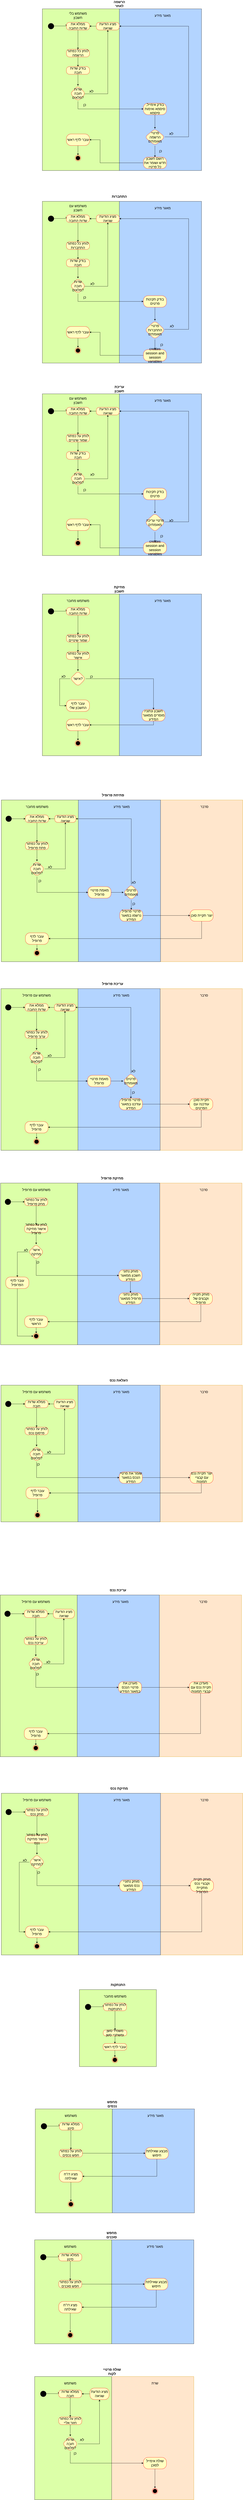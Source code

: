 <mxfile version="15.7.3" type="device"><diagram id="wC7P-biVElutOPf9WJRD" name="‫עמוד-1‬"><mxGraphModel dx="21587" dy="13989" grid="1" gridSize="10" guides="1" tooltips="1" connect="1" arrows="1" fold="1" page="1" pageScale="1" pageWidth="827" pageHeight="1169" math="0" shadow="0"><root><mxCell id="0"/><mxCell id="1" parent="0"/><mxCell id="TbEhhTfCEvlFUiCKJ6EN-3" value="" style="rounded=0;whiteSpace=wrap;html=1;fillColor=#B3D4FF;fontSize=18;" parent="1" vertex="1"><mxGeometry x="400" width="427" height="840" as="geometry"/></mxCell><mxCell id="TbEhhTfCEvlFUiCKJ6EN-2" value="" style="rounded=0;whiteSpace=wrap;html=1;fillColor=#DCFFA8;fontSize=18;" parent="1" vertex="1"><mxGeometry width="400" height="840" as="geometry"/></mxCell><mxCell id="TbEhhTfCEvlFUiCKJ6EN-1" value="" style="endArrow=none;html=1;rounded=0;fontSize=18;" parent="1" edge="1"><mxGeometry width="50" height="50" relative="1" as="geometry"><mxPoint x="400" y="840" as="sourcePoint"/><mxPoint x="400" as="targetPoint"/></mxGeometry></mxCell><mxCell id="TbEhhTfCEvlFUiCKJ6EN-4" value="&lt;span style=&quot;font-size: 18px;&quot;&gt;משתמש בלי חשבון&lt;/span&gt;" style="text;html=1;strokeColor=none;fillColor=none;align=center;verticalAlign=middle;whiteSpace=wrap;rounded=0;fontSize=18;" parent="1" vertex="1"><mxGeometry x="115" y="20" width="140" height="30" as="geometry"/></mxCell><mxCell id="TbEhhTfCEvlFUiCKJ6EN-6" value="&lt;font style=&quot;font-size: 18px;&quot;&gt;מאגר מידע&lt;/font&gt;" style="text;html=1;strokeColor=none;fillColor=none;align=center;verticalAlign=middle;whiteSpace=wrap;rounded=0;fontSize=18;" parent="1" vertex="1"><mxGeometry x="570" y="20" width="110" height="30" as="geometry"/></mxCell><mxCell id="ki60f9fPr2bExqB2lriu-29" value="" style="edgeStyle=orthogonalEdgeStyle;rounded=0;orthogonalLoop=1;jettySize=auto;html=1;entryX=0;entryY=0.5;entryDx=0;entryDy=0;fontSize=18;" parent="1" source="TbEhhTfCEvlFUiCKJ6EN-7" target="ktV0ibe4OABh3Bje4Kwz-132" edge="1"><mxGeometry relative="1" as="geometry"><Array as="points"><mxPoint x="125" y="89"/></Array><mxPoint x="110.75" y="88.575" as="targetPoint"/></mxGeometry></mxCell><mxCell id="TbEhhTfCEvlFUiCKJ6EN-7" value="" style="ellipse;whiteSpace=wrap;html=1;aspect=fixed;fontSize=18;fillColor=#000000;" parent="1" vertex="1"><mxGeometry x="30" y="75" width="30" height="30" as="geometry"/></mxCell><mxCell id="TbEhhTfCEvlFUiCKJ6EN-39" value="" style="ellipse;html=1;shape=endState;fillColor=#000000;strokeColor=#ff0000;fontSize=18;" parent="1" vertex="1"><mxGeometry x="170" y="760" width="30" height="30" as="geometry"/></mxCell><mxCell id="ki60f9fPr2bExqB2lriu-1" value="הרשמה לאתר" style="text;html=1;strokeColor=none;fillColor=none;align=center;verticalAlign=middle;whiteSpace=wrap;rounded=0;fontStyle=1;fontSize=17;" parent="1" vertex="1"><mxGeometry x="350" y="-40" width="100" height="30" as="geometry"/></mxCell><mxCell id="ktV0ibe4OABh3Bje4Kwz-116" value="&lt;font style=&quot;font-size: 18px;&quot;&gt;כן&lt;/font&gt;" style="text;html=1;strokeColor=none;fillColor=none;align=center;verticalAlign=middle;whiteSpace=wrap;rounded=0;fontSize=18;" parent="1" vertex="1"><mxGeometry x="578.5" y="730" width="70" height="18" as="geometry"/></mxCell><mxCell id="ktV0ibe4OABh3Bje4Kwz-118" value="&lt;span style=&quot;font-size: 18px;&quot;&gt;לא&lt;/span&gt;" style="text;html=1;strokeColor=none;fillColor=none;align=center;verticalAlign=middle;whiteSpace=wrap;rounded=0;fontSize=18;" parent="1" vertex="1"><mxGeometry x="635" y="640" width="70" height="18" as="geometry"/></mxCell><mxCell id="ktV0ibe4OABh3Bje4Kwz-139" style="edgeStyle=orthogonalEdgeStyle;rounded=0;orthogonalLoop=1;jettySize=auto;html=1;fontSize=18;entryX=0.5;entryY=0;entryDx=0;entryDy=0;" parent="1" source="ktV0ibe4OABh3Bje4Kwz-132" target="ktV0ibe4OABh3Bje4Kwz-143" edge="1"><mxGeometry relative="1" as="geometry"><mxPoint x="185" y="210" as="targetPoint"/></mxGeometry></mxCell><mxCell id="ktV0ibe4OABh3Bje4Kwz-132" value="&lt;font style=&quot;font-size: 18px;&quot;&gt;ממלא את שדות החובה&lt;/font&gt;" style="rounded=1;whiteSpace=wrap;html=1;arcSize=40;fontColor=#000000;fillColor=#ffffc0;strokeColor=#ff0000;fontSize=18;" parent="1" vertex="1"><mxGeometry x="125" y="70" width="120" height="40" as="geometry"/></mxCell><mxCell id="ktV0ibe4OABh3Bje4Kwz-141" style="edgeStyle=orthogonalEdgeStyle;rounded=0;orthogonalLoop=1;jettySize=auto;html=1;entryX=1;entryY=0.5;entryDx=0;entryDy=0;fontSize=18;" parent="1" source="ktV0ibe4OABh3Bje4Kwz-134" target="ktV0ibe4OABh3Bje4Kwz-132" edge="1"><mxGeometry relative="1" as="geometry"/></mxCell><mxCell id="ktV0ibe4OABh3Bje4Kwz-134" value="מציג הודעת שגיאה" style="rounded=1;whiteSpace=wrap;html=1;arcSize=40;fontColor=#000000;fillColor=#ffffc0;strokeColor=#ff0000;fontSize=18;" parent="1" vertex="1"><mxGeometry x="280" y="70" width="120" height="40" as="geometry"/></mxCell><mxCell id="ktV0ibe4OABh3Bje4Kwz-140" style="edgeStyle=orthogonalEdgeStyle;rounded=0;orthogonalLoop=1;jettySize=auto;html=1;exitX=0.5;exitY=1;exitDx=0;exitDy=0;fontSize=18;" parent="1" source="ktV0ibe4OABh3Bje4Kwz-134" target="ktV0ibe4OABh3Bje4Kwz-134" edge="1"><mxGeometry relative="1" as="geometry"/></mxCell><mxCell id="ktV0ibe4OABh3Bje4Kwz-146" value="" style="edgeStyle=orthogonalEdgeStyle;rounded=0;orthogonalLoop=1;jettySize=auto;html=1;fontSize=18;entryX=0.5;entryY=0;entryDx=0;entryDy=0;" parent="1" source="ktV0ibe4OABh3Bje4Kwz-142" target="ktV0ibe4OABh3Bje4Kwz-145" edge="1"><mxGeometry relative="1" as="geometry"><mxPoint x="185" y="410" as="targetPoint"/></mxGeometry></mxCell><mxCell id="ktV0ibe4OABh3Bje4Kwz-142" value="&lt;font style=&quot;font-size: 18px;&quot;&gt;בודק שדות חובה&lt;/font&gt;" style="rounded=1;whiteSpace=wrap;html=1;arcSize=40;fontColor=#000000;fillColor=#ffffc0;strokeColor=#ff0000;fontSize=18;" parent="1" vertex="1"><mxGeometry x="125" y="300" width="120" height="40" as="geometry"/></mxCell><mxCell id="ktV0ibe4OABh3Bje4Kwz-144" style="edgeStyle=orthogonalEdgeStyle;rounded=0;orthogonalLoop=1;jettySize=auto;html=1;entryX=0.5;entryY=0;entryDx=0;entryDy=0;fontSize=18;" parent="1" source="ktV0ibe4OABh3Bje4Kwz-143" target="ktV0ibe4OABh3Bje4Kwz-142" edge="1"><mxGeometry relative="1" as="geometry"/></mxCell><mxCell id="ktV0ibe4OABh3Bje4Kwz-143" value="&lt;font style=&quot;font-size: 18px;&quot;&gt;לוחץ כל כפתור הרשמה&lt;/font&gt;" style="rounded=1;whiteSpace=wrap;html=1;arcSize=40;fontColor=#000000;fillColor=#ffffc0;strokeColor=#ff0000;fontSize=18;" parent="1" vertex="1"><mxGeometry x="125" y="210" width="120" height="40" as="geometry"/></mxCell><mxCell id="ktV0ibe4OABh3Bje4Kwz-147" style="edgeStyle=orthogonalEdgeStyle;rounded=0;orthogonalLoop=1;jettySize=auto;html=1;entryX=0.5;entryY=1;entryDx=0;entryDy=0;fontSize=18;exitX=0.916;exitY=0.518;exitDx=0;exitDy=0;exitPerimeter=0;" parent="1" source="ktV0ibe4OABh3Bje4Kwz-145" target="ktV0ibe4OABh3Bje4Kwz-134" edge="1"><mxGeometry relative="1" as="geometry"/></mxCell><mxCell id="ktV0ibe4OABh3Bje4Kwz-160" style="edgeStyle=orthogonalEdgeStyle;rounded=0;orthogonalLoop=1;jettySize=auto;html=1;entryX=0;entryY=0.5;entryDx=0;entryDy=0;fontSize=18;" parent="1" source="ktV0ibe4OABh3Bje4Kwz-145" target="ktV0ibe4OABh3Bje4Kwz-155" edge="1"><mxGeometry relative="1" as="geometry"><Array as="points"><mxPoint x="185" y="520"/></Array></mxGeometry></mxCell><mxCell id="ktV0ibe4OABh3Bje4Kwz-145" value="שדות חובה מלאים?" style="rhombus;whiteSpace=wrap;html=1;rounded=1;fontSize=18;fontColor=#000000;strokeColor=#ff0000;fillColor=#ffffc0;arcSize=40;" parent="1" vertex="1"><mxGeometry x="145" y="400" width="80" height="80" as="geometry"/></mxCell><mxCell id="ktV0ibe4OABh3Bje4Kwz-151" value="&lt;font style=&quot;font-size: 18px;&quot;&gt;כן&lt;/font&gt;" style="text;html=1;strokeColor=none;fillColor=none;align=center;verticalAlign=middle;whiteSpace=wrap;rounded=0;fontSize=18;" parent="1" vertex="1"><mxGeometry x="185" y="490" width="70" height="18" as="geometry"/></mxCell><mxCell id="ktV0ibe4OABh3Bje4Kwz-152" value="&lt;span style=&quot;font-size: 18px;&quot;&gt;לא&lt;/span&gt;" style="text;html=1;strokeColor=none;fillColor=none;align=center;verticalAlign=middle;whiteSpace=wrap;rounded=0;fontSize=18;" parent="1" vertex="1"><mxGeometry x="220" y="420" width="70" height="18" as="geometry"/></mxCell><mxCell id="ktV0ibe4OABh3Bje4Kwz-161" style="edgeStyle=orthogonalEdgeStyle;rounded=0;orthogonalLoop=1;jettySize=auto;html=1;entryX=0.5;entryY=0;entryDx=0;entryDy=0;fontSize=18;" parent="1" source="ktV0ibe4OABh3Bje4Kwz-155" target="ktV0ibe4OABh3Bje4Kwz-157" edge="1"><mxGeometry relative="1" as="geometry"/></mxCell><mxCell id="ktV0ibe4OABh3Bje4Kwz-155" value="בודק אימייל, סיסמא ואימות סיסמא" style="whiteSpace=wrap;html=1;rounded=1;fontSize=18;fontColor=#000000;strokeColor=#ff0000;fillColor=#ffffc0;arcSize=40;" parent="1" vertex="1"><mxGeometry x="525" y="490" width="120" height="60" as="geometry"/></mxCell><mxCell id="ktV0ibe4OABh3Bje4Kwz-164" style="edgeStyle=orthogonalEdgeStyle;rounded=0;orthogonalLoop=1;jettySize=auto;html=1;entryX=1;entryY=0.5;entryDx=0;entryDy=0;fontSize=18;" parent="1" source="ktV0ibe4OABh3Bje4Kwz-157" target="ktV0ibe4OABh3Bje4Kwz-134" edge="1"><mxGeometry relative="1" as="geometry"><Array as="points"><mxPoint x="760" y="665"/><mxPoint x="760" y="90"/></Array></mxGeometry></mxCell><mxCell id="ktV0ibe4OABh3Bje4Kwz-166" value="" style="edgeStyle=orthogonalEdgeStyle;rounded=0;orthogonalLoop=1;jettySize=auto;html=1;fontSize=18;" parent="1" source="ktV0ibe4OABh3Bje4Kwz-157" target="ktV0ibe4OABh3Bje4Kwz-165" edge="1"><mxGeometry relative="1" as="geometry"/></mxCell><mxCell id="ktV0ibe4OABh3Bje4Kwz-157" value="פרטיי הרשמה מאומתים" style="rhombus;whiteSpace=wrap;html=1;rounded=1;fontSize=18;fontColor=#000000;strokeColor=#ff0000;fillColor=#ffffc0;arcSize=40;" parent="1" vertex="1"><mxGeometry x="532.5" y="623" width="105" height="87" as="geometry"/></mxCell><mxCell id="ktV0ibe4OABh3Bje4Kwz-169" value="" style="edgeStyle=orthogonalEdgeStyle;rounded=0;orthogonalLoop=1;jettySize=auto;html=1;fontSize=18;" parent="1" source="ktV0ibe4OABh3Bje4Kwz-165" target="ktV0ibe4OABh3Bje4Kwz-168" edge="1"><mxGeometry relative="1" as="geometry"><Array as="points"><mxPoint x="300" y="800"/><mxPoint x="300" y="680"/></Array></mxGeometry></mxCell><mxCell id="ktV0ibe4OABh3Bje4Kwz-165" value="&lt;font style=&quot;font-size: 18px;&quot;&gt;רושם חשבון חדש ושומר את כל פרטיו&lt;/font&gt;" style="whiteSpace=wrap;html=1;rounded=1;fontSize=18;fontColor=#000000;strokeColor=#ff0000;fillColor=#ffffc0;arcSize=40;" parent="1" vertex="1"><mxGeometry x="525" y="770" width="120" height="60" as="geometry"/></mxCell><mxCell id="ktV0ibe4OABh3Bje4Kwz-170" value="" style="edgeStyle=orthogonalEdgeStyle;rounded=0;orthogonalLoop=1;jettySize=auto;html=1;fontSize=18;entryX=0.5;entryY=0;entryDx=0;entryDy=0;" parent="1" source="ktV0ibe4OABh3Bje4Kwz-168" target="TbEhhTfCEvlFUiCKJ6EN-39" edge="1"><mxGeometry relative="1" as="geometry"/></mxCell><mxCell id="ktV0ibe4OABh3Bje4Kwz-168" value="&lt;font style=&quot;font-size: 18px;&quot;&gt;עובר לדף ראשי&lt;/font&gt;" style="whiteSpace=wrap;html=1;rounded=1;fontSize=18;fontColor=#000000;strokeColor=#ff0000;fillColor=#ffffc0;arcSize=40;" parent="1" vertex="1"><mxGeometry x="125" y="650" width="120" height="60" as="geometry"/></mxCell><mxCell id="ktV0ibe4OABh3Bje4Kwz-171" value="" style="rounded=0;whiteSpace=wrap;html=1;fillColor=#B3D4FF;fontSize=18;" parent="1" vertex="1"><mxGeometry x="400" y="1000" width="427" height="840" as="geometry"/></mxCell><mxCell id="ktV0ibe4OABh3Bje4Kwz-172" value="" style="rounded=0;whiteSpace=wrap;html=1;fillColor=#DCFFA8;fontSize=18;" parent="1" vertex="1"><mxGeometry y="1000" width="400" height="840" as="geometry"/></mxCell><mxCell id="ktV0ibe4OABh3Bje4Kwz-173" value="" style="endArrow=none;html=1;rounded=0;fontSize=18;" parent="1" edge="1"><mxGeometry width="50" height="50" relative="1" as="geometry"><mxPoint x="400" y="1840" as="sourcePoint"/><mxPoint x="400" y="1000" as="targetPoint"/></mxGeometry></mxCell><mxCell id="ktV0ibe4OABh3Bje4Kwz-174" value="&lt;span style=&quot;font-size: 18px;&quot;&gt;משתמש עם חשבון&lt;/span&gt;" style="text;html=1;strokeColor=none;fillColor=none;align=center;verticalAlign=middle;whiteSpace=wrap;rounded=0;fontSize=18;" parent="1" vertex="1"><mxGeometry x="115" y="1020" width="140" height="30" as="geometry"/></mxCell><mxCell id="ktV0ibe4OABh3Bje4Kwz-175" value="&lt;font style=&quot;font-size: 18px;&quot;&gt;מאגר מידע&lt;/font&gt;" style="text;html=1;strokeColor=none;fillColor=none;align=center;verticalAlign=middle;whiteSpace=wrap;rounded=0;fontSize=18;" parent="1" vertex="1"><mxGeometry x="570" y="1020" width="110" height="30" as="geometry"/></mxCell><mxCell id="ktV0ibe4OABh3Bje4Kwz-176" value="" style="edgeStyle=orthogonalEdgeStyle;rounded=0;orthogonalLoop=1;jettySize=auto;html=1;entryX=0;entryY=0.5;entryDx=0;entryDy=0;fontSize=18;" parent="1" source="ktV0ibe4OABh3Bje4Kwz-177" target="ktV0ibe4OABh3Bje4Kwz-183" edge="1"><mxGeometry relative="1" as="geometry"><Array as="points"><mxPoint x="125" y="1089"/></Array><mxPoint x="110.75" y="1088.575" as="targetPoint"/></mxGeometry></mxCell><mxCell id="ktV0ibe4OABh3Bje4Kwz-177" value="" style="ellipse;whiteSpace=wrap;html=1;aspect=fixed;fontSize=18;fillColor=#000000;" parent="1" vertex="1"><mxGeometry x="30" y="1075" width="30" height="30" as="geometry"/></mxCell><mxCell id="ktV0ibe4OABh3Bje4Kwz-178" value="" style="ellipse;html=1;shape=endState;fillColor=#000000;strokeColor=#ff0000;fontSize=18;" parent="1" vertex="1"><mxGeometry x="170" y="1760" width="30" height="30" as="geometry"/></mxCell><mxCell id="ktV0ibe4OABh3Bje4Kwz-179" value="התחברות" style="text;html=1;strokeColor=none;fillColor=none;align=center;verticalAlign=middle;whiteSpace=wrap;rounded=0;fontStyle=1;fontSize=18;" parent="1" vertex="1"><mxGeometry x="350" y="960" width="100" height="30" as="geometry"/></mxCell><mxCell id="ktV0ibe4OABh3Bje4Kwz-180" value="&lt;font style=&quot;font-size: 18px;&quot;&gt;כן&lt;/font&gt;" style="text;html=1;strokeColor=none;fillColor=none;align=center;verticalAlign=middle;whiteSpace=wrap;rounded=0;fontSize=18;" parent="1" vertex="1"><mxGeometry x="585" y="1735.5" width="70" height="18" as="geometry"/></mxCell><mxCell id="ktV0ibe4OABh3Bje4Kwz-181" value="&lt;span style=&quot;font-size: 18px;&quot;&gt;לא&lt;/span&gt;" style="text;html=1;strokeColor=none;fillColor=none;align=center;verticalAlign=middle;whiteSpace=wrap;rounded=0;fontSize=18;" parent="1" vertex="1"><mxGeometry x="637.5" y="1640" width="70" height="18" as="geometry"/></mxCell><mxCell id="ktV0ibe4OABh3Bje4Kwz-182" style="edgeStyle=orthogonalEdgeStyle;rounded=0;orthogonalLoop=1;jettySize=auto;html=1;fontSize=18;entryX=0.5;entryY=0;entryDx=0;entryDy=0;" parent="1" source="ktV0ibe4OABh3Bje4Kwz-183" target="ktV0ibe4OABh3Bje4Kwz-190" edge="1"><mxGeometry relative="1" as="geometry"><mxPoint x="185" y="1210" as="targetPoint"/></mxGeometry></mxCell><mxCell id="ktV0ibe4OABh3Bje4Kwz-183" value="&lt;font style=&quot;font-size: 18px;&quot;&gt;ממלא את שדות החובה&lt;/font&gt;" style="rounded=1;whiteSpace=wrap;html=1;arcSize=40;fontColor=#000000;fillColor=#ffffc0;strokeColor=#ff0000;fontSize=18;" parent="1" vertex="1"><mxGeometry x="125" y="1070" width="120" height="40" as="geometry"/></mxCell><mxCell id="ktV0ibe4OABh3Bje4Kwz-184" style="edgeStyle=orthogonalEdgeStyle;rounded=0;orthogonalLoop=1;jettySize=auto;html=1;entryX=1;entryY=0.5;entryDx=0;entryDy=0;fontSize=18;" parent="1" source="ktV0ibe4OABh3Bje4Kwz-185" target="ktV0ibe4OABh3Bje4Kwz-183" edge="1"><mxGeometry relative="1" as="geometry"/></mxCell><mxCell id="ktV0ibe4OABh3Bje4Kwz-185" value="מציג הודעת שגיאה" style="rounded=1;whiteSpace=wrap;html=1;arcSize=40;fontColor=#000000;fillColor=#ffffc0;strokeColor=#ff0000;fontSize=18;" parent="1" vertex="1"><mxGeometry x="280" y="1070" width="120" height="40" as="geometry"/></mxCell><mxCell id="ktV0ibe4OABh3Bje4Kwz-186" style="edgeStyle=orthogonalEdgeStyle;rounded=0;orthogonalLoop=1;jettySize=auto;html=1;exitX=0.5;exitY=1;exitDx=0;exitDy=0;fontSize=18;" parent="1" source="ktV0ibe4OABh3Bje4Kwz-185" target="ktV0ibe4OABh3Bje4Kwz-185" edge="1"><mxGeometry relative="1" as="geometry"/></mxCell><mxCell id="ktV0ibe4OABh3Bje4Kwz-187" value="" style="edgeStyle=orthogonalEdgeStyle;rounded=0;orthogonalLoop=1;jettySize=auto;html=1;fontSize=18;entryX=0.5;entryY=0;entryDx=0;entryDy=0;" parent="1" source="ktV0ibe4OABh3Bje4Kwz-188" target="ktV0ibe4OABh3Bje4Kwz-193" edge="1"><mxGeometry relative="1" as="geometry"><mxPoint x="185" y="1410" as="targetPoint"/></mxGeometry></mxCell><mxCell id="ktV0ibe4OABh3Bje4Kwz-188" value="&lt;font style=&quot;font-size: 18px;&quot;&gt;בודק שדות חובה&lt;/font&gt;" style="rounded=1;whiteSpace=wrap;html=1;arcSize=40;fontColor=#000000;fillColor=#ffffc0;strokeColor=#ff0000;fontSize=18;" parent="1" vertex="1"><mxGeometry x="125" y="1300" width="120" height="40" as="geometry"/></mxCell><mxCell id="ktV0ibe4OABh3Bje4Kwz-189" style="edgeStyle=orthogonalEdgeStyle;rounded=0;orthogonalLoop=1;jettySize=auto;html=1;entryX=0.5;entryY=0;entryDx=0;entryDy=0;fontSize=18;" parent="1" source="ktV0ibe4OABh3Bje4Kwz-190" target="ktV0ibe4OABh3Bje4Kwz-188" edge="1"><mxGeometry relative="1" as="geometry"/></mxCell><mxCell id="ktV0ibe4OABh3Bje4Kwz-190" value="&lt;font style=&quot;font-size: 18px;&quot;&gt;לוחץ כל כפתור התחברות&lt;/font&gt;" style="rounded=1;whiteSpace=wrap;html=1;arcSize=40;fontColor=#000000;fillColor=#ffffc0;strokeColor=#ff0000;fontSize=18;" parent="1" vertex="1"><mxGeometry x="125" y="1210" width="120" height="40" as="geometry"/></mxCell><mxCell id="ktV0ibe4OABh3Bje4Kwz-191" style="edgeStyle=orthogonalEdgeStyle;rounded=0;orthogonalLoop=1;jettySize=auto;html=1;entryX=0.5;entryY=1;entryDx=0;entryDy=0;fontSize=18;exitX=0.916;exitY=0.518;exitDx=0;exitDy=0;exitPerimeter=0;" parent="1" source="ktV0ibe4OABh3Bje4Kwz-193" target="ktV0ibe4OABh3Bje4Kwz-185" edge="1"><mxGeometry relative="1" as="geometry"/></mxCell><mxCell id="ktV0ibe4OABh3Bje4Kwz-192" style="edgeStyle=orthogonalEdgeStyle;rounded=0;orthogonalLoop=1;jettySize=auto;html=1;entryX=0;entryY=0.5;entryDx=0;entryDy=0;fontSize=18;" parent="1" source="ktV0ibe4OABh3Bje4Kwz-193" target="ktV0ibe4OABh3Bje4Kwz-197" edge="1"><mxGeometry relative="1" as="geometry"><Array as="points"><mxPoint x="185" y="1520"/></Array></mxGeometry></mxCell><mxCell id="ktV0ibe4OABh3Bje4Kwz-193" value="שדות חובה מלאים?" style="rhombus;whiteSpace=wrap;html=1;rounded=1;fontSize=18;fontColor=#000000;strokeColor=#ff0000;fillColor=#ffffc0;arcSize=40;" parent="1" vertex="1"><mxGeometry x="145" y="1400" width="80" height="80" as="geometry"/></mxCell><mxCell id="ktV0ibe4OABh3Bje4Kwz-194" value="&lt;font style=&quot;font-size: 18px;&quot;&gt;כן&lt;/font&gt;" style="text;html=1;strokeColor=none;fillColor=none;align=center;verticalAlign=middle;whiteSpace=wrap;rounded=0;fontSize=18;" parent="1" vertex="1"><mxGeometry x="185" y="1490" width="70" height="18" as="geometry"/></mxCell><mxCell id="ktV0ibe4OABh3Bje4Kwz-195" value="&lt;span style=&quot;font-size: 18px;&quot;&gt;לא&lt;/span&gt;" style="text;html=1;strokeColor=none;fillColor=none;align=center;verticalAlign=middle;whiteSpace=wrap;rounded=0;fontSize=18;" parent="1" vertex="1"><mxGeometry x="225" y="1420" width="70" height="18" as="geometry"/></mxCell><mxCell id="ktV0ibe4OABh3Bje4Kwz-196" style="edgeStyle=orthogonalEdgeStyle;rounded=0;orthogonalLoop=1;jettySize=auto;html=1;entryX=0.5;entryY=0;entryDx=0;entryDy=0;fontSize=18;" parent="1" source="ktV0ibe4OABh3Bje4Kwz-197" target="ktV0ibe4OABh3Bje4Kwz-200" edge="1"><mxGeometry relative="1" as="geometry"/></mxCell><mxCell id="ktV0ibe4OABh3Bje4Kwz-197" value="בודק תקינות פרטים" style="whiteSpace=wrap;html=1;rounded=1;fontSize=18;fontColor=#000000;strokeColor=#ff0000;fillColor=#ffffc0;arcSize=40;" parent="1" vertex="1"><mxGeometry x="525" y="1490" width="120" height="60" as="geometry"/></mxCell><mxCell id="ktV0ibe4OABh3Bje4Kwz-198" style="edgeStyle=orthogonalEdgeStyle;rounded=0;orthogonalLoop=1;jettySize=auto;html=1;entryX=1;entryY=0.5;entryDx=0;entryDy=0;fontSize=18;" parent="1" source="ktV0ibe4OABh3Bje4Kwz-200" target="ktV0ibe4OABh3Bje4Kwz-185" edge="1"><mxGeometry relative="1" as="geometry"><Array as="points"><mxPoint x="760" y="1665"/><mxPoint x="760" y="1090"/></Array></mxGeometry></mxCell><mxCell id="ktV0ibe4OABh3Bje4Kwz-199" value="" style="edgeStyle=orthogonalEdgeStyle;rounded=0;orthogonalLoop=1;jettySize=auto;html=1;fontSize=18;" parent="1" source="ktV0ibe4OABh3Bje4Kwz-200" target="ktV0ibe4OABh3Bje4Kwz-202" edge="1"><mxGeometry relative="1" as="geometry"/></mxCell><mxCell id="ktV0ibe4OABh3Bje4Kwz-200" value="&lt;font style=&quot;font-size: 18px;&quot;&gt;פרטיי התחברות מאומתים&lt;/font&gt;" style="rhombus;whiteSpace=wrap;html=1;rounded=1;fontSize=18;fontColor=#000000;strokeColor=#ff0000;fillColor=#ffffc0;arcSize=40;" parent="1" vertex="1"><mxGeometry x="532.5" y="1620" width="105" height="97" as="geometry"/></mxCell><mxCell id="ktV0ibe4OABh3Bje4Kwz-201" value="" style="edgeStyle=orthogonalEdgeStyle;rounded=0;orthogonalLoop=1;jettySize=auto;html=1;fontSize=18;" parent="1" source="ktV0ibe4OABh3Bje4Kwz-202" target="ktV0ibe4OABh3Bje4Kwz-204" edge="1"><mxGeometry relative="1" as="geometry"><Array as="points"><mxPoint x="300" y="1800"/><mxPoint x="300" y="1680"/></Array></mxGeometry></mxCell><mxCell id="ktV0ibe4OABh3Bje4Kwz-202" value="&lt;font style=&quot;font-size: 18px;&quot;&gt;creates session and session variables&lt;/font&gt;" style="whiteSpace=wrap;html=1;rounded=1;fontSize=18;fontColor=#000000;strokeColor=#ff0000;fillColor=#ffffc0;arcSize=40;" parent="1" vertex="1"><mxGeometry x="525" y="1770" width="120" height="60" as="geometry"/></mxCell><mxCell id="ktV0ibe4OABh3Bje4Kwz-203" value="" style="edgeStyle=orthogonalEdgeStyle;rounded=0;orthogonalLoop=1;jettySize=auto;html=1;fontSize=18;entryX=0.5;entryY=0;entryDx=0;entryDy=0;" parent="1" source="ktV0ibe4OABh3Bje4Kwz-204" target="ktV0ibe4OABh3Bje4Kwz-178" edge="1"><mxGeometry relative="1" as="geometry"/></mxCell><mxCell id="ktV0ibe4OABh3Bje4Kwz-204" value="&lt;font style=&quot;font-size: 18px;&quot;&gt;עובר לדף ראשי&lt;/font&gt;" style="whiteSpace=wrap;html=1;rounded=1;fontSize=18;fontColor=#000000;strokeColor=#ff0000;fillColor=#ffffc0;arcSize=40;" parent="1" vertex="1"><mxGeometry x="125" y="1650" width="120" height="60" as="geometry"/></mxCell><mxCell id="ktV0ibe4OABh3Bje4Kwz-205" value="" style="rounded=0;whiteSpace=wrap;html=1;fillColor=#B3D4FF;fontSize=18;" parent="1" vertex="1"><mxGeometry x="400" y="2000" width="427" height="840" as="geometry"/></mxCell><mxCell id="ktV0ibe4OABh3Bje4Kwz-206" value="" style="rounded=0;whiteSpace=wrap;html=1;fillColor=#DCFFA8;fontSize=18;" parent="1" vertex="1"><mxGeometry y="2000" width="400" height="840" as="geometry"/></mxCell><mxCell id="ktV0ibe4OABh3Bje4Kwz-207" value="" style="endArrow=none;html=1;rounded=0;fontSize=18;" parent="1" edge="1"><mxGeometry width="50" height="50" relative="1" as="geometry"><mxPoint x="400" y="2840" as="sourcePoint"/><mxPoint x="400" y="2000" as="targetPoint"/></mxGeometry></mxCell><mxCell id="ktV0ibe4OABh3Bje4Kwz-208" value="&lt;span style=&quot;font-size: 18px;&quot;&gt;משתמש עם חשבון&lt;/span&gt;" style="text;html=1;strokeColor=none;fillColor=none;align=center;verticalAlign=middle;whiteSpace=wrap;rounded=0;fontSize=18;" parent="1" vertex="1"><mxGeometry x="115" y="2020" width="140" height="30" as="geometry"/></mxCell><mxCell id="ktV0ibe4OABh3Bje4Kwz-209" value="&lt;font style=&quot;font-size: 18px;&quot;&gt;מאגר מידע&lt;/font&gt;" style="text;html=1;strokeColor=none;fillColor=none;align=center;verticalAlign=middle;whiteSpace=wrap;rounded=0;fontSize=18;" parent="1" vertex="1"><mxGeometry x="570" y="2020" width="110" height="30" as="geometry"/></mxCell><mxCell id="ktV0ibe4OABh3Bje4Kwz-210" value="" style="edgeStyle=orthogonalEdgeStyle;rounded=0;orthogonalLoop=1;jettySize=auto;html=1;entryX=0;entryY=0.5;entryDx=0;entryDy=0;fontSize=18;" parent="1" source="ktV0ibe4OABh3Bje4Kwz-211" target="ktV0ibe4OABh3Bje4Kwz-217" edge="1"><mxGeometry relative="1" as="geometry"><Array as="points"><mxPoint x="125" y="2089"/></Array><mxPoint x="110.75" y="2088.575" as="targetPoint"/></mxGeometry></mxCell><mxCell id="ktV0ibe4OABh3Bje4Kwz-211" value="" style="ellipse;whiteSpace=wrap;html=1;aspect=fixed;fontSize=18;fillColor=#000000;" parent="1" vertex="1"><mxGeometry x="30" y="2075" width="30" height="30" as="geometry"/></mxCell><mxCell id="ktV0ibe4OABh3Bje4Kwz-212" value="" style="ellipse;html=1;shape=endState;fillColor=#000000;strokeColor=#ff0000;fontSize=18;" parent="1" vertex="1"><mxGeometry x="170" y="2760" width="30" height="30" as="geometry"/></mxCell><mxCell id="ktV0ibe4OABh3Bje4Kwz-213" value="עריכת חשבון" style="text;html=1;strokeColor=none;fillColor=none;align=center;verticalAlign=middle;whiteSpace=wrap;rounded=0;fontStyle=1;fontSize=18;" parent="1" vertex="1"><mxGeometry x="350" y="1960" width="100" height="30" as="geometry"/></mxCell><mxCell id="ktV0ibe4OABh3Bje4Kwz-214" value="&lt;font style=&quot;font-size: 18px;&quot;&gt;כן&lt;/font&gt;" style="text;html=1;strokeColor=none;fillColor=none;align=center;verticalAlign=middle;whiteSpace=wrap;rounded=0;fontSize=18;" parent="1" vertex="1"><mxGeometry x="585" y="2730" width="70" height="18" as="geometry"/></mxCell><mxCell id="ktV0ibe4OABh3Bje4Kwz-215" value="&lt;span style=&quot;font-size: 18px;&quot;&gt;לא&lt;/span&gt;" style="text;html=1;strokeColor=none;fillColor=none;align=center;verticalAlign=middle;whiteSpace=wrap;rounded=0;fontSize=18;" parent="1" vertex="1"><mxGeometry x="635" y="2650" width="70" height="18" as="geometry"/></mxCell><mxCell id="ktV0ibe4OABh3Bje4Kwz-216" style="edgeStyle=orthogonalEdgeStyle;rounded=0;orthogonalLoop=1;jettySize=auto;html=1;fontSize=18;entryX=0.5;entryY=0;entryDx=0;entryDy=0;" parent="1" source="ktV0ibe4OABh3Bje4Kwz-217" target="ktV0ibe4OABh3Bje4Kwz-224" edge="1"><mxGeometry relative="1" as="geometry"><mxPoint x="185" y="2210" as="targetPoint"/></mxGeometry></mxCell><mxCell id="ktV0ibe4OABh3Bje4Kwz-217" value="&lt;font style=&quot;font-size: 18px;&quot;&gt;ממלא את שדות החובה&lt;/font&gt;" style="rounded=1;whiteSpace=wrap;html=1;arcSize=40;fontColor=#000000;fillColor=#ffffc0;strokeColor=#ff0000;fontSize=18;" parent="1" vertex="1"><mxGeometry x="125" y="2070" width="120" height="40" as="geometry"/></mxCell><mxCell id="ktV0ibe4OABh3Bje4Kwz-218" style="edgeStyle=orthogonalEdgeStyle;rounded=0;orthogonalLoop=1;jettySize=auto;html=1;entryX=1;entryY=0.5;entryDx=0;entryDy=0;fontSize=18;" parent="1" source="ktV0ibe4OABh3Bje4Kwz-219" target="ktV0ibe4OABh3Bje4Kwz-217" edge="1"><mxGeometry relative="1" as="geometry"/></mxCell><mxCell id="ktV0ibe4OABh3Bje4Kwz-219" value="מציג הודעת שגיאה" style="rounded=1;whiteSpace=wrap;html=1;arcSize=40;fontColor=#000000;fillColor=#ffffc0;strokeColor=#ff0000;fontSize=18;" parent="1" vertex="1"><mxGeometry x="280" y="2070" width="120" height="40" as="geometry"/></mxCell><mxCell id="ktV0ibe4OABh3Bje4Kwz-220" style="edgeStyle=orthogonalEdgeStyle;rounded=0;orthogonalLoop=1;jettySize=auto;html=1;exitX=0.5;exitY=1;exitDx=0;exitDy=0;fontSize=18;" parent="1" source="ktV0ibe4OABh3Bje4Kwz-219" target="ktV0ibe4OABh3Bje4Kwz-219" edge="1"><mxGeometry relative="1" as="geometry"/></mxCell><mxCell id="ktV0ibe4OABh3Bje4Kwz-221" value="" style="edgeStyle=orthogonalEdgeStyle;rounded=0;orthogonalLoop=1;jettySize=auto;html=1;fontSize=18;entryX=0.5;entryY=0;entryDx=0;entryDy=0;" parent="1" source="ktV0ibe4OABh3Bje4Kwz-222" target="ktV0ibe4OABh3Bje4Kwz-227" edge="1"><mxGeometry relative="1" as="geometry"><mxPoint x="185" y="2410" as="targetPoint"/></mxGeometry></mxCell><mxCell id="ktV0ibe4OABh3Bje4Kwz-222" value="&lt;font style=&quot;font-size: 18px;&quot;&gt;בודק שדות חובה&lt;/font&gt;" style="rounded=1;whiteSpace=wrap;html=1;arcSize=40;fontColor=#000000;fillColor=#ffffc0;strokeColor=#ff0000;fontSize=18;" parent="1" vertex="1"><mxGeometry x="125" y="2300" width="120" height="40" as="geometry"/></mxCell><mxCell id="ktV0ibe4OABh3Bje4Kwz-223" style="edgeStyle=orthogonalEdgeStyle;rounded=0;orthogonalLoop=1;jettySize=auto;html=1;entryX=0.5;entryY=0;entryDx=0;entryDy=0;fontSize=18;" parent="1" source="ktV0ibe4OABh3Bje4Kwz-224" target="ktV0ibe4OABh3Bje4Kwz-222" edge="1"><mxGeometry relative="1" as="geometry"/></mxCell><mxCell id="ktV0ibe4OABh3Bje4Kwz-224" value="&lt;font style=&quot;font-size: 18px;&quot;&gt;לוחץ על כפתור שמור שינויים&lt;/font&gt;" style="rounded=1;whiteSpace=wrap;html=1;arcSize=40;fontColor=#000000;fillColor=#ffffc0;strokeColor=#ff0000;fontSize=18;" parent="1" vertex="1"><mxGeometry x="125" y="2210" width="120" height="40" as="geometry"/></mxCell><mxCell id="ktV0ibe4OABh3Bje4Kwz-225" style="edgeStyle=orthogonalEdgeStyle;rounded=0;orthogonalLoop=1;jettySize=auto;html=1;entryX=0.5;entryY=1;entryDx=0;entryDy=0;fontSize=18;exitX=0.916;exitY=0.518;exitDx=0;exitDy=0;exitPerimeter=0;" parent="1" source="ktV0ibe4OABh3Bje4Kwz-227" target="ktV0ibe4OABh3Bje4Kwz-219" edge="1"><mxGeometry relative="1" as="geometry"/></mxCell><mxCell id="ktV0ibe4OABh3Bje4Kwz-226" style="edgeStyle=orthogonalEdgeStyle;rounded=0;orthogonalLoop=1;jettySize=auto;html=1;entryX=0;entryY=0.5;entryDx=0;entryDy=0;fontSize=18;" parent="1" source="ktV0ibe4OABh3Bje4Kwz-227" target="ktV0ibe4OABh3Bje4Kwz-231" edge="1"><mxGeometry relative="1" as="geometry"><Array as="points"><mxPoint x="185" y="2520"/></Array></mxGeometry></mxCell><mxCell id="ktV0ibe4OABh3Bje4Kwz-227" value="שדות חובה מלאים?" style="rhombus;whiteSpace=wrap;html=1;rounded=1;fontSize=18;fontColor=#000000;strokeColor=#ff0000;fillColor=#ffffc0;arcSize=40;" parent="1" vertex="1"><mxGeometry x="145" y="2400" width="80" height="80" as="geometry"/></mxCell><mxCell id="ktV0ibe4OABh3Bje4Kwz-228" value="&lt;font style=&quot;font-size: 18px;&quot;&gt;כן&lt;/font&gt;" style="text;html=1;strokeColor=none;fillColor=none;align=center;verticalAlign=middle;whiteSpace=wrap;rounded=0;fontSize=18;" parent="1" vertex="1"><mxGeometry x="185" y="2490" width="70" height="18" as="geometry"/></mxCell><mxCell id="ktV0ibe4OABh3Bje4Kwz-229" value="&lt;span style=&quot;font-size: 18px;&quot;&gt;לא&lt;/span&gt;" style="text;html=1;strokeColor=none;fillColor=none;align=center;verticalAlign=middle;whiteSpace=wrap;rounded=0;fontSize=18;" parent="1" vertex="1"><mxGeometry x="225" y="2411" width="70" height="18" as="geometry"/></mxCell><mxCell id="ktV0ibe4OABh3Bje4Kwz-230" style="edgeStyle=orthogonalEdgeStyle;rounded=0;orthogonalLoop=1;jettySize=auto;html=1;entryX=0.5;entryY=0;entryDx=0;entryDy=0;fontSize=18;" parent="1" source="ktV0ibe4OABh3Bje4Kwz-231" target="ktV0ibe4OABh3Bje4Kwz-234" edge="1"><mxGeometry relative="1" as="geometry"/></mxCell><mxCell id="ktV0ibe4OABh3Bje4Kwz-231" value="בודק תקינות פרטים" style="whiteSpace=wrap;html=1;rounded=1;fontSize=18;fontColor=#000000;strokeColor=#ff0000;fillColor=#ffffc0;arcSize=40;" parent="1" vertex="1"><mxGeometry x="525" y="2490" width="120" height="60" as="geometry"/></mxCell><mxCell id="ktV0ibe4OABh3Bje4Kwz-232" style="edgeStyle=orthogonalEdgeStyle;rounded=0;orthogonalLoop=1;jettySize=auto;html=1;entryX=1;entryY=0.5;entryDx=0;entryDy=0;fontSize=18;" parent="1" source="ktV0ibe4OABh3Bje4Kwz-234" target="ktV0ibe4OABh3Bje4Kwz-219" edge="1"><mxGeometry relative="1" as="geometry"><Array as="points"><mxPoint x="760" y="2665"/><mxPoint x="760" y="2090"/></Array></mxGeometry></mxCell><mxCell id="ktV0ibe4OABh3Bje4Kwz-233" value="" style="edgeStyle=orthogonalEdgeStyle;rounded=0;orthogonalLoop=1;jettySize=auto;html=1;fontSize=18;" parent="1" source="ktV0ibe4OABh3Bje4Kwz-234" target="ktV0ibe4OABh3Bje4Kwz-236" edge="1"><mxGeometry relative="1" as="geometry"/></mxCell><mxCell id="ktV0ibe4OABh3Bje4Kwz-234" value="&lt;font style=&quot;font-size: 18px;&quot;&gt;פרטיי עריכה מאומתים&lt;/font&gt;" style="rhombus;whiteSpace=wrap;html=1;rounded=1;fontSize=18;fontColor=#000000;strokeColor=#ff0000;fillColor=#ffffc0;arcSize=40;" parent="1" vertex="1"><mxGeometry x="532.5" y="2620" width="105" height="97" as="geometry"/></mxCell><mxCell id="ktV0ibe4OABh3Bje4Kwz-235" value="" style="edgeStyle=orthogonalEdgeStyle;rounded=0;orthogonalLoop=1;jettySize=auto;html=1;fontSize=18;" parent="1" source="ktV0ibe4OABh3Bje4Kwz-236" target="ktV0ibe4OABh3Bje4Kwz-238" edge="1"><mxGeometry relative="1" as="geometry"><Array as="points"><mxPoint x="300" y="2800"/><mxPoint x="300" y="2680"/></Array></mxGeometry></mxCell><mxCell id="ktV0ibe4OABh3Bje4Kwz-236" value="&lt;font style=&quot;font-size: 18px;&quot;&gt;creates session and session variables&lt;/font&gt;" style="whiteSpace=wrap;html=1;rounded=1;fontSize=18;fontColor=#000000;strokeColor=#ff0000;fillColor=#ffffc0;arcSize=40;" parent="1" vertex="1"><mxGeometry x="525" y="2770" width="120" height="60" as="geometry"/></mxCell><mxCell id="ktV0ibe4OABh3Bje4Kwz-237" value="" style="edgeStyle=orthogonalEdgeStyle;rounded=0;orthogonalLoop=1;jettySize=auto;html=1;fontSize=18;entryX=0.5;entryY=0;entryDx=0;entryDy=0;" parent="1" source="ktV0ibe4OABh3Bje4Kwz-238" target="ktV0ibe4OABh3Bje4Kwz-212" edge="1"><mxGeometry relative="1" as="geometry"/></mxCell><mxCell id="ktV0ibe4OABh3Bje4Kwz-238" value="&lt;font style=&quot;font-size: 18px;&quot;&gt;עובר לדף ראשי&lt;/font&gt;" style="whiteSpace=wrap;html=1;rounded=1;fontSize=18;fontColor=#000000;strokeColor=#ff0000;fillColor=#ffffc0;arcSize=40;" parent="1" vertex="1"><mxGeometry x="125" y="2650" width="120" height="60" as="geometry"/></mxCell><mxCell id="UQuU9hCqzt-lOqkIjKov-1" value="" style="rounded=0;whiteSpace=wrap;html=1;fillColor=#B3D4FF;fontSize=18;" parent="1" vertex="1"><mxGeometry x="400" y="3040" width="427" height="840" as="geometry"/></mxCell><mxCell id="UQuU9hCqzt-lOqkIjKov-2" value="" style="rounded=0;whiteSpace=wrap;html=1;fillColor=#DCFFA8;fontSize=18;" parent="1" vertex="1"><mxGeometry y="3040" width="400" height="840" as="geometry"/></mxCell><mxCell id="UQuU9hCqzt-lOqkIjKov-3" value="" style="endArrow=none;html=1;rounded=0;fontSize=18;" parent="1" edge="1"><mxGeometry width="50" height="50" relative="1" as="geometry"><mxPoint x="400" y="3880" as="sourcePoint"/><mxPoint x="400" y="3040" as="targetPoint"/></mxGeometry></mxCell><mxCell id="UQuU9hCqzt-lOqkIjKov-4" value="&lt;span style=&quot;font-size: 18px;&quot;&gt;משתמש מחובר&lt;/span&gt;" style="text;html=1;strokeColor=none;fillColor=none;align=center;verticalAlign=middle;whiteSpace=wrap;rounded=0;fontSize=18;" parent="1" vertex="1"><mxGeometry x="115" y="3060" width="140" height="30" as="geometry"/></mxCell><mxCell id="UQuU9hCqzt-lOqkIjKov-5" value="&lt;font style=&quot;font-size: 18px;&quot;&gt;מאגר מידע&lt;/font&gt;" style="text;html=1;strokeColor=none;fillColor=none;align=center;verticalAlign=middle;whiteSpace=wrap;rounded=0;fontSize=18;" parent="1" vertex="1"><mxGeometry x="570" y="3060" width="110" height="30" as="geometry"/></mxCell><mxCell id="UQuU9hCqzt-lOqkIjKov-6" value="" style="edgeStyle=orthogonalEdgeStyle;rounded=0;orthogonalLoop=1;jettySize=auto;html=1;entryX=0;entryY=0.5;entryDx=0;entryDy=0;fontSize=18;" parent="1" source="UQuU9hCqzt-lOqkIjKov-7" target="UQuU9hCqzt-lOqkIjKov-13" edge="1"><mxGeometry relative="1" as="geometry"><Array as="points"><mxPoint x="125" y="3129"/></Array><mxPoint x="110.75" y="3128.575" as="targetPoint"/></mxGeometry></mxCell><mxCell id="UQuU9hCqzt-lOqkIjKov-7" value="" style="ellipse;whiteSpace=wrap;html=1;aspect=fixed;fontSize=18;fillColor=#000000;" parent="1" vertex="1"><mxGeometry x="30" y="3115" width="30" height="30" as="geometry"/></mxCell><mxCell id="UQuU9hCqzt-lOqkIjKov-8" value="" style="ellipse;html=1;shape=endState;fillColor=#000000;strokeColor=#ff0000;fontSize=18;" parent="1" vertex="1"><mxGeometry x="170" y="3800" width="30" height="30" as="geometry"/></mxCell><mxCell id="UQuU9hCqzt-lOqkIjKov-9" value="מחיקת חשבון" style="text;html=1;strokeColor=none;fillColor=none;align=center;verticalAlign=middle;whiteSpace=wrap;rounded=0;fontStyle=1;fontSize=18;" parent="1" vertex="1"><mxGeometry x="350" y="3000" width="100" height="30" as="geometry"/></mxCell><mxCell id="UQuU9hCqzt-lOqkIjKov-12" style="edgeStyle=orthogonalEdgeStyle;rounded=0;orthogonalLoop=1;jettySize=auto;html=1;fontSize=18;entryX=0.5;entryY=0;entryDx=0;entryDy=0;" parent="1" source="UQuU9hCqzt-lOqkIjKov-13" target="UQuU9hCqzt-lOqkIjKov-20" edge="1"><mxGeometry relative="1" as="geometry"><mxPoint x="185" y="3250" as="targetPoint"/></mxGeometry></mxCell><mxCell id="UQuU9hCqzt-lOqkIjKov-13" value="&lt;font style=&quot;font-size: 18px;&quot;&gt;ממלא את שדות החובה&lt;/font&gt;" style="rounded=1;whiteSpace=wrap;html=1;arcSize=40;fontColor=#000000;fillColor=#ffffc0;strokeColor=#ff0000;fontSize=18;" parent="1" vertex="1"><mxGeometry x="125" y="3110" width="120" height="40" as="geometry"/></mxCell><mxCell id="UQuU9hCqzt-lOqkIjKov-16" style="edgeStyle=orthogonalEdgeStyle;rounded=0;orthogonalLoop=1;jettySize=auto;html=1;exitX=0.5;exitY=1;exitDx=0;exitDy=0;fontSize=18;" parent="1" edge="1"><mxGeometry relative="1" as="geometry"><mxPoint x="340" y="3150" as="sourcePoint"/><mxPoint x="340" y="3150" as="targetPoint"/></mxGeometry></mxCell><mxCell id="UQuU9hCqzt-lOqkIjKov-17" value="" style="edgeStyle=orthogonalEdgeStyle;rounded=0;orthogonalLoop=1;jettySize=auto;html=1;fontSize=18;entryX=0.5;entryY=0;entryDx=0;entryDy=0;" parent="1" source="UQuU9hCqzt-lOqkIjKov-18" target="UQuU9hCqzt-lOqkIjKov-23" edge="1"><mxGeometry relative="1" as="geometry"><mxPoint x="185" y="3450" as="targetPoint"/></mxGeometry></mxCell><mxCell id="UQuU9hCqzt-lOqkIjKov-18" value="לוחץ על כפתור אישור" style="rounded=1;whiteSpace=wrap;html=1;arcSize=40;fontColor=#000000;fillColor=#ffffc0;strokeColor=#ff0000;fontSize=18;" parent="1" vertex="1"><mxGeometry x="125" y="3340" width="120" height="40" as="geometry"/></mxCell><mxCell id="UQuU9hCqzt-lOqkIjKov-19" style="edgeStyle=orthogonalEdgeStyle;rounded=0;orthogonalLoop=1;jettySize=auto;html=1;entryX=0.5;entryY=0;entryDx=0;entryDy=0;fontSize=18;" parent="1" source="UQuU9hCqzt-lOqkIjKov-20" target="UQuU9hCqzt-lOqkIjKov-18" edge="1"><mxGeometry relative="1" as="geometry"/></mxCell><mxCell id="UQuU9hCqzt-lOqkIjKov-20" value="&lt;font style=&quot;font-size: 18px;&quot;&gt;לוחץ על כפתור שמור שינויים&lt;/font&gt;" style="rounded=1;whiteSpace=wrap;html=1;arcSize=40;fontColor=#000000;fillColor=#ffffc0;strokeColor=#ff0000;fontSize=18;" parent="1" vertex="1"><mxGeometry x="125" y="3250" width="120" height="40" as="geometry"/></mxCell><mxCell id="UQuU9hCqzt-lOqkIjKov-35" style="edgeStyle=orthogonalEdgeStyle;rounded=0;orthogonalLoop=1;jettySize=auto;html=1;entryX=0;entryY=0.5;entryDx=0;entryDy=0;fontSize=18;" parent="1" source="UQuU9hCqzt-lOqkIjKov-23" target="UQuU9hCqzt-lOqkIjKov-37" edge="1"><mxGeometry relative="1" as="geometry"><Array as="points"><mxPoint x="90" y="3480"/><mxPoint x="90" y="3620"/></Array></mxGeometry></mxCell><mxCell id="UQuU9hCqzt-lOqkIjKov-23" value="אישר?" style="rhombus;whiteSpace=wrap;html=1;rounded=1;fontSize=18;fontColor=#000000;strokeColor=#ff0000;fillColor=#ffffc0;arcSize=40;" parent="1" vertex="1"><mxGeometry x="145" y="3440" width="80" height="80" as="geometry"/></mxCell><mxCell id="UQuU9hCqzt-lOqkIjKov-24" value="&lt;font style=&quot;font-size: 18px;&quot;&gt;כן&lt;/font&gt;" style="text;html=1;strokeColor=none;fillColor=none;align=center;verticalAlign=middle;whiteSpace=wrap;rounded=0;fontSize=18;" parent="1" vertex="1"><mxGeometry x="220" y="3460" width="70" height="18" as="geometry"/></mxCell><mxCell id="UQuU9hCqzt-lOqkIjKov-25" value="&lt;span style=&quot;font-size: 18px;&quot;&gt;לא&lt;/span&gt;" style="text;html=1;strokeColor=none;fillColor=none;align=center;verticalAlign=middle;whiteSpace=wrap;rounded=0;fontSize=18;" parent="1" vertex="1"><mxGeometry x="75" y="3460" width="70" height="18" as="geometry"/></mxCell><mxCell id="UQuU9hCqzt-lOqkIjKov-40" style="edgeStyle=orthogonalEdgeStyle;rounded=0;orthogonalLoop=1;jettySize=auto;html=1;entryX=1;entryY=0.5;entryDx=0;entryDy=0;fontSize=18;" parent="1" source="UQuU9hCqzt-lOqkIjKov-27" target="UQuU9hCqzt-lOqkIjKov-34" edge="1"><mxGeometry relative="1" as="geometry"><Array as="points"><mxPoint x="578" y="3720"/></Array></mxGeometry></mxCell><mxCell id="UQuU9hCqzt-lOqkIjKov-27" value="חשבון ונתוניו מוסרים ממאגר המידע" style="whiteSpace=wrap;html=1;rounded=1;fontSize=18;fontColor=#000000;strokeColor=#ff0000;fillColor=#ffffc0;arcSize=40;" parent="1" vertex="1"><mxGeometry x="517.5" y="3640" width="120" height="60" as="geometry"/></mxCell><mxCell id="UQuU9hCqzt-lOqkIjKov-33" value="" style="edgeStyle=orthogonalEdgeStyle;rounded=0;orthogonalLoop=1;jettySize=auto;html=1;fontSize=18;entryX=0.5;entryY=0;entryDx=0;entryDy=0;" parent="1" source="UQuU9hCqzt-lOqkIjKov-34" target="UQuU9hCqzt-lOqkIjKov-8" edge="1"><mxGeometry relative="1" as="geometry"/></mxCell><mxCell id="UQuU9hCqzt-lOqkIjKov-34" value="&lt;font style=&quot;font-size: 18px;&quot;&gt;עובר לדף ראשי&lt;/font&gt;" style="whiteSpace=wrap;html=1;rounded=1;fontSize=18;fontColor=#000000;strokeColor=#ff0000;fillColor=#ffffc0;arcSize=40;" parent="1" vertex="1"><mxGeometry x="125" y="3690" width="120" height="60" as="geometry"/></mxCell><mxCell id="UQuU9hCqzt-lOqkIjKov-39" style="edgeStyle=orthogonalEdgeStyle;rounded=0;orthogonalLoop=1;jettySize=auto;html=1;entryX=0.5;entryY=0;entryDx=0;entryDy=0;exitX=1;exitY=0.5;exitDx=0;exitDy=0;fontSize=18;" parent="1" source="UQuU9hCqzt-lOqkIjKov-23" target="UQuU9hCqzt-lOqkIjKov-27" edge="1"><mxGeometry relative="1" as="geometry"/></mxCell><mxCell id="UQuU9hCqzt-lOqkIjKov-37" value="&lt;font style=&quot;font-size: 18px;&quot;&gt;עובר לדף החשבון שלי&lt;/font&gt;" style="whiteSpace=wrap;html=1;rounded=1;fontSize=18;fontColor=#000000;strokeColor=#ff0000;fillColor=#ffffc0;arcSize=40;" parent="1" vertex="1"><mxGeometry x="125" y="3590" width="120" height="60" as="geometry"/></mxCell><mxCell id="UQuU9hCqzt-lOqkIjKov-42" value="" style="rounded=0;whiteSpace=wrap;html=1;fillColor=#ffe6cc;strokeColor=#d79b00;fontSize=18;" parent="1" vertex="1"><mxGeometry x="614" y="4110" width="427" height="840" as="geometry"/></mxCell><mxCell id="UQuU9hCqzt-lOqkIjKov-43" value="" style="rounded=0;whiteSpace=wrap;html=1;fillColor=#DCFFA8;fontSize=18;" parent="1" vertex="1"><mxGeometry x="-213" y="4110" width="400" height="840" as="geometry"/></mxCell><mxCell id="UQuU9hCqzt-lOqkIjKov-44" value="" style="rounded=0;whiteSpace=wrap;html=1;fillColor=#B3D4FF;fontSize=18;" parent="1" vertex="1"><mxGeometry x="187" y="4110" width="427" height="840" as="geometry"/></mxCell><mxCell id="UQuU9hCqzt-lOqkIjKov-45" value="" style="endArrow=none;html=1;rounded=0;fontSize=18;" parent="1" edge="1"><mxGeometry width="50" height="50" relative="1" as="geometry"><mxPoint x="187" y="4950" as="sourcePoint"/><mxPoint x="187" y="4110" as="targetPoint"/></mxGeometry></mxCell><mxCell id="UQuU9hCqzt-lOqkIjKov-46" value="&lt;span style=&quot;font-size: 18px;&quot;&gt;משתמש מחובר&lt;/span&gt;" style="text;html=1;strokeColor=none;fillColor=none;align=center;verticalAlign=middle;whiteSpace=wrap;rounded=0;fontSize=18;" parent="1" vertex="1"><mxGeometry x="-120.5" y="4130" width="185" height="30" as="geometry"/></mxCell><mxCell id="UQuU9hCqzt-lOqkIjKov-47" value="&lt;font style=&quot;font-size: 18px;&quot;&gt;מאגר מידע&lt;/font&gt;" style="text;html=1;strokeColor=none;fillColor=none;align=center;verticalAlign=middle;whiteSpace=wrap;rounded=0;fontSize=18;" parent="1" vertex="1"><mxGeometry x="357" y="4130" width="110" height="30" as="geometry"/></mxCell><mxCell id="UQuU9hCqzt-lOqkIjKov-80" style="edgeStyle=orthogonalEdgeStyle;rounded=0;orthogonalLoop=1;jettySize=auto;html=1;entryX=0;entryY=0.5;entryDx=0;entryDy=0;fontSize=18;" parent="1" source="UQuU9hCqzt-lOqkIjKov-49" target="UQuU9hCqzt-lOqkIjKov-79" edge="1"><mxGeometry relative="1" as="geometry"/></mxCell><mxCell id="UQuU9hCqzt-lOqkIjKov-49" value="" style="ellipse;whiteSpace=wrap;html=1;aspect=fixed;fontSize=18;fillColor=#000000;" parent="1" vertex="1"><mxGeometry x="-190" y="4192.5" width="30" height="30" as="geometry"/></mxCell><mxCell id="UQuU9hCqzt-lOqkIjKov-50" value="" style="edgeStyle=orthogonalEdgeStyle;rounded=0;orthogonalLoop=1;jettySize=auto;html=1;fontSize=18;entryX=0.5;entryY=0;entryDx=0;entryDy=0;exitX=0.5;exitY=1;exitDx=0;exitDy=0;" parent="1" source="UQuU9hCqzt-lOqkIjKov-79" target="UQuU9hCqzt-lOqkIjKov-81" edge="1"><mxGeometry relative="1" as="geometry"><mxPoint x="-28" y="4250" as="sourcePoint"/><mxPoint x="-28" y="4320" as="targetPoint"/></mxGeometry></mxCell><mxCell id="UQuU9hCqzt-lOqkIjKov-63" value="" style="ellipse;html=1;shape=endState;fillColor=#000000;strokeColor=#ff0000;fontSize=18;" parent="1" vertex="1"><mxGeometry x="-43" y="4890" width="30" height="30" as="geometry"/></mxCell><mxCell id="UQuU9hCqzt-lOqkIjKov-64" value="פתיחת פרופיל" style="text;html=1;strokeColor=none;fillColor=none;align=center;verticalAlign=middle;whiteSpace=wrap;rounded=0;fontStyle=1;fontSize=18;" parent="1" vertex="1"><mxGeometry x="302" y="4070" width="130" height="30" as="geometry"/></mxCell><mxCell id="UQuU9hCqzt-lOqkIjKov-65" value="&lt;font style=&quot;font-size: 18px;&quot;&gt;כן&lt;/font&gt;" style="text;html=1;strokeColor=none;fillColor=none;align=center;verticalAlign=middle;whiteSpace=wrap;rounded=0;fontSize=18;" parent="1" vertex="1"><mxGeometry x="-48" y="4521" width="70" height="18" as="geometry"/></mxCell><mxCell id="UQuU9hCqzt-lOqkIjKov-66" style="edgeStyle=orthogonalEdgeStyle;rounded=0;orthogonalLoop=1;jettySize=auto;html=1;exitX=0.5;exitY=1;exitDx=0;exitDy=0;fontSize=18;" parent="1" source="UQuU9hCqzt-lOqkIjKov-65" target="UQuU9hCqzt-lOqkIjKov-65" edge="1"><mxGeometry relative="1" as="geometry"/></mxCell><mxCell id="UQuU9hCqzt-lOqkIjKov-67" value="&lt;font style=&quot;font-size: 18px;&quot;&gt;לא&lt;/font&gt;" style="text;html=1;strokeColor=none;fillColor=none;align=center;verticalAlign=middle;whiteSpace=wrap;rounded=0;fontSize=18;" parent="1" vertex="1"><mxGeometry x="5" y="4450" width="70" height="18" as="geometry"/></mxCell><mxCell id="UQuU9hCqzt-lOqkIjKov-68" value="&lt;span style=&quot;font-size: 18px;&quot;&gt;סרבר&lt;/span&gt;" style="text;html=1;strokeColor=none;fillColor=none;align=center;verticalAlign=middle;whiteSpace=wrap;rounded=0;fontSize=18;" parent="1" vertex="1"><mxGeometry x="787" y="4130" width="110" height="30" as="geometry"/></mxCell><mxCell id="UQuU9hCqzt-lOqkIjKov-74" value="&lt;font style=&quot;font-size: 18px;&quot;&gt;לא&lt;/font&gt;" style="text;html=1;strokeColor=none;fillColor=none;align=center;verticalAlign=middle;whiteSpace=wrap;rounded=0;fontSize=18;" parent="1" vertex="1"><mxGeometry x="440" y="4530" width="70" height="18" as="geometry"/></mxCell><mxCell id="UQuU9hCqzt-lOqkIjKov-79" value="&lt;font style=&quot;font-size: 18px;&quot;&gt;ממלא את שדות החובה&lt;/font&gt;" style="rounded=1;whiteSpace=wrap;html=1;arcSize=40;fontColor=#000000;fillColor=#ffffc0;strokeColor=#ff0000;fontSize=18;" parent="1" vertex="1"><mxGeometry x="-88" y="4187.5" width="120" height="40" as="geometry"/></mxCell><mxCell id="UQuU9hCqzt-lOqkIjKov-83" value="" style="edgeStyle=orthogonalEdgeStyle;rounded=0;orthogonalLoop=1;jettySize=auto;html=1;fontSize=18;" parent="1" source="UQuU9hCqzt-lOqkIjKov-81" target="UQuU9hCqzt-lOqkIjKov-82" edge="1"><mxGeometry relative="1" as="geometry"/></mxCell><mxCell id="UQuU9hCqzt-lOqkIjKov-81" value="&lt;font style=&quot;font-size: 18px;&quot;&gt;לוחץ על כפתור פתח פרופיל&lt;/font&gt;" style="rounded=1;whiteSpace=wrap;html=1;arcSize=40;fontColor=#000000;fillColor=#ffffc0;strokeColor=#ff0000;fontSize=18;" parent="1" vertex="1"><mxGeometry x="-88" y="4328" width="120" height="40" as="geometry"/></mxCell><mxCell id="UQuU9hCqzt-lOqkIjKov-85" value="" style="edgeStyle=orthogonalEdgeStyle;rounded=0;orthogonalLoop=1;jettySize=auto;html=1;fontSize=18;" parent="1" source="UQuU9hCqzt-lOqkIjKov-82" target="UQuU9hCqzt-lOqkIjKov-84" edge="1"><mxGeometry relative="1" as="geometry"/></mxCell><mxCell id="UQuU9hCqzt-lOqkIjKov-89" value="" style="edgeStyle=orthogonalEdgeStyle;rounded=0;orthogonalLoop=1;jettySize=auto;html=1;entryX=0;entryY=0.5;entryDx=0;entryDy=0;fontSize=18;" parent="1" source="UQuU9hCqzt-lOqkIjKov-82" target="UQuU9hCqzt-lOqkIjKov-88" edge="1"><mxGeometry relative="1" as="geometry"><Array as="points"><mxPoint x="-28" y="4590"/></Array></mxGeometry></mxCell><mxCell id="UQuU9hCqzt-lOqkIjKov-82" value="שדות חובה מלאים?" style="rhombus;whiteSpace=wrap;html=1;rounded=1;fontSize=18;fontColor=#000000;strokeColor=#ff0000;fillColor=#ffffc0;arcSize=40;" parent="1" vertex="1"><mxGeometry x="-68" y="4428" width="80" height="80" as="geometry"/></mxCell><mxCell id="UQuU9hCqzt-lOqkIjKov-86" style="edgeStyle=orthogonalEdgeStyle;rounded=0;orthogonalLoop=1;jettySize=auto;html=1;entryX=1;entryY=0.5;entryDx=0;entryDy=0;fontSize=18;" parent="1" source="UQuU9hCqzt-lOqkIjKov-84" target="UQuU9hCqzt-lOqkIjKov-79" edge="1"><mxGeometry relative="1" as="geometry"/></mxCell><mxCell id="UQuU9hCqzt-lOqkIjKov-84" value="מציג הודעת שגיאה" style="whiteSpace=wrap;html=1;rounded=1;fontSize=18;fontColor=#000000;strokeColor=#ff0000;fillColor=#ffffc0;arcSize=40;" parent="1" vertex="1"><mxGeometry x="64.5" y="4188.75" width="110" height="37.5" as="geometry"/></mxCell><mxCell id="UQuU9hCqzt-lOqkIjKov-91" value="" style="edgeStyle=orthogonalEdgeStyle;rounded=0;orthogonalLoop=1;jettySize=auto;html=1;fontSize=18;" parent="1" source="UQuU9hCqzt-lOqkIjKov-88" target="UQuU9hCqzt-lOqkIjKov-90" edge="1"><mxGeometry relative="1" as="geometry"/></mxCell><mxCell id="UQuU9hCqzt-lOqkIjKov-88" value="מאמת פרטיי פרופיל" style="whiteSpace=wrap;html=1;rounded=1;fontSize=18;fontColor=#000000;strokeColor=#ff0000;fillColor=#ffffc0;arcSize=40;" parent="1" vertex="1"><mxGeometry x="237" y="4560" width="120" height="60" as="geometry"/></mxCell><mxCell id="UQuU9hCqzt-lOqkIjKov-92" style="edgeStyle=orthogonalEdgeStyle;rounded=0;orthogonalLoop=1;jettySize=auto;html=1;entryX=1;entryY=0.5;entryDx=0;entryDy=0;fontSize=18;" parent="1" source="UQuU9hCqzt-lOqkIjKov-90" target="UQuU9hCqzt-lOqkIjKov-84" edge="1"><mxGeometry relative="1" as="geometry"><Array as="points"><mxPoint x="462" y="4208"/></Array></mxGeometry></mxCell><mxCell id="UQuU9hCqzt-lOqkIjKov-94" value="" style="edgeStyle=orthogonalEdgeStyle;rounded=0;orthogonalLoop=1;jettySize=auto;html=1;fontSize=18;" parent="1" source="UQuU9hCqzt-lOqkIjKov-90" target="UQuU9hCqzt-lOqkIjKov-93" edge="1"><mxGeometry relative="1" as="geometry"/></mxCell><mxCell id="UQuU9hCqzt-lOqkIjKov-90" value="פרטים מאומתים" style="rhombus;whiteSpace=wrap;html=1;rounded=1;fontSize=18;fontColor=#000000;strokeColor=#ff0000;fillColor=#ffffc0;arcSize=40;" parent="1" vertex="1"><mxGeometry x="422" y="4550" width="80" height="80" as="geometry"/></mxCell><mxCell id="UQuU9hCqzt-lOqkIjKov-96" value="" style="edgeStyle=orthogonalEdgeStyle;rounded=0;orthogonalLoop=1;jettySize=auto;html=1;fontSize=18;" parent="1" source="UQuU9hCqzt-lOqkIjKov-93" target="UQuU9hCqzt-lOqkIjKov-95" edge="1"><mxGeometry relative="1" as="geometry"/></mxCell><mxCell id="UQuU9hCqzt-lOqkIjKov-93" value="פרטיי פרופיל נרשמו במאגר המידע" style="whiteSpace=wrap;html=1;rounded=1;fontSize=18;fontColor=#000000;strokeColor=#ff0000;fillColor=#ffffc0;arcSize=40;" parent="1" vertex="1"><mxGeometry x="402" y="4680" width="120" height="60" as="geometry"/></mxCell><mxCell id="UQuU9hCqzt-lOqkIjKov-98" value="" style="edgeStyle=orthogonalEdgeStyle;rounded=0;orthogonalLoop=1;jettySize=auto;html=1;fontSize=18;" parent="1" source="UQuU9hCqzt-lOqkIjKov-95" target="UQuU9hCqzt-lOqkIjKov-97" edge="1"><mxGeometry relative="1" as="geometry"><Array as="points"><mxPoint x="828" y="4830"/></Array></mxGeometry></mxCell><mxCell id="UQuU9hCqzt-lOqkIjKov-95" value="יוצר תקיית סוכן" style="whiteSpace=wrap;html=1;rounded=1;fontSize=18;fontColor=#000000;strokeColor=#ff0000;fillColor=#ffffc0;arcSize=40;" parent="1" vertex="1"><mxGeometry x="767.5" y="4680" width="120" height="60" as="geometry"/></mxCell><mxCell id="UQuU9hCqzt-lOqkIjKov-99" style="edgeStyle=orthogonalEdgeStyle;rounded=0;orthogonalLoop=1;jettySize=auto;html=1;entryX=0.5;entryY=0;entryDx=0;entryDy=0;fontSize=18;" parent="1" source="UQuU9hCqzt-lOqkIjKov-97" target="UQuU9hCqzt-lOqkIjKov-63" edge="1"><mxGeometry relative="1" as="geometry"/></mxCell><mxCell id="UQuU9hCqzt-lOqkIjKov-97" value="עובר לדף פרופיל" style="whiteSpace=wrap;html=1;rounded=1;fontSize=18;fontColor=#000000;strokeColor=#ff0000;fillColor=#ffffc0;arcSize=40;" parent="1" vertex="1"><mxGeometry x="-88" y="4800" width="120" height="60" as="geometry"/></mxCell><mxCell id="UQuU9hCqzt-lOqkIjKov-100" value="&lt;font style=&quot;font-size: 18px;&quot;&gt;כן&lt;/font&gt;" style="text;html=1;strokeColor=none;fillColor=none;align=center;verticalAlign=middle;whiteSpace=wrap;rounded=0;fontSize=18;" parent="1" vertex="1"><mxGeometry x="440" y="4640" width="70" height="18" as="geometry"/></mxCell><mxCell id="UQuU9hCqzt-lOqkIjKov-101" value="" style="rounded=0;whiteSpace=wrap;html=1;fillColor=#ffe6cc;strokeColor=#d79b00;fontSize=18;" parent="1" vertex="1"><mxGeometry x="612" y="5090" width="427" height="840" as="geometry"/></mxCell><mxCell id="UQuU9hCqzt-lOqkIjKov-102" value="" style="rounded=0;whiteSpace=wrap;html=1;fillColor=#DCFFA8;fontSize=18;" parent="1" vertex="1"><mxGeometry x="-215" y="5090" width="400" height="840" as="geometry"/></mxCell><mxCell id="UQuU9hCqzt-lOqkIjKov-103" value="" style="rounded=0;whiteSpace=wrap;html=1;fillColor=#B3D4FF;fontSize=18;" parent="1" vertex="1"><mxGeometry x="185" y="5090" width="427" height="840" as="geometry"/></mxCell><mxCell id="UQuU9hCqzt-lOqkIjKov-104" value="" style="endArrow=none;html=1;rounded=0;fontSize=18;" parent="1" edge="1"><mxGeometry width="50" height="50" relative="1" as="geometry"><mxPoint x="185" y="5930" as="sourcePoint"/><mxPoint x="185" y="5090" as="targetPoint"/></mxGeometry></mxCell><mxCell id="UQuU9hCqzt-lOqkIjKov-105" value="&lt;span style=&quot;font-size: 18px;&quot;&gt;משתמש עם פרופיל&lt;/span&gt;" style="text;html=1;strokeColor=none;fillColor=none;align=center;verticalAlign=middle;whiteSpace=wrap;rounded=0;fontSize=18;" parent="1" vertex="1"><mxGeometry x="-122.5" y="5110" width="185" height="30" as="geometry"/></mxCell><mxCell id="UQuU9hCqzt-lOqkIjKov-106" value="&lt;font style=&quot;font-size: 18px;&quot;&gt;מאגר מידע&lt;/font&gt;" style="text;html=1;strokeColor=none;fillColor=none;align=center;verticalAlign=middle;whiteSpace=wrap;rounded=0;fontSize=18;" parent="1" vertex="1"><mxGeometry x="355" y="5110" width="110" height="30" as="geometry"/></mxCell><mxCell id="UQuU9hCqzt-lOqkIjKov-107" style="edgeStyle=orthogonalEdgeStyle;rounded=0;orthogonalLoop=1;jettySize=auto;html=1;entryX=0;entryY=0.5;entryDx=0;entryDy=0;fontSize=18;" parent="1" source="UQuU9hCqzt-lOqkIjKov-108" target="UQuU9hCqzt-lOqkIjKov-117" edge="1"><mxGeometry relative="1" as="geometry"/></mxCell><mxCell id="UQuU9hCqzt-lOqkIjKov-108" value="" style="ellipse;whiteSpace=wrap;html=1;aspect=fixed;fontSize=18;fillColor=#000000;" parent="1" vertex="1"><mxGeometry x="-192" y="5172.5" width="30" height="30" as="geometry"/></mxCell><mxCell id="UQuU9hCqzt-lOqkIjKov-109" value="" style="edgeStyle=orthogonalEdgeStyle;rounded=0;orthogonalLoop=1;jettySize=auto;html=1;fontSize=18;entryX=0.5;entryY=0;entryDx=0;entryDy=0;exitX=0.5;exitY=1;exitDx=0;exitDy=0;" parent="1" source="UQuU9hCqzt-lOqkIjKov-117" target="UQuU9hCqzt-lOqkIjKov-119" edge="1"><mxGeometry relative="1" as="geometry"><mxPoint x="-30" y="5230" as="sourcePoint"/><mxPoint x="-30" y="5300" as="targetPoint"/></mxGeometry></mxCell><mxCell id="UQuU9hCqzt-lOqkIjKov-110" value="" style="ellipse;html=1;shape=endState;fillColor=#000000;strokeColor=#ff0000;fontSize=18;" parent="1" vertex="1"><mxGeometry x="-45" y="5870" width="30" height="30" as="geometry"/></mxCell><mxCell id="UQuU9hCqzt-lOqkIjKov-111" value="עריכת פרופיל" style="text;html=1;strokeColor=none;fillColor=none;align=center;verticalAlign=middle;whiteSpace=wrap;rounded=0;fontStyle=1;fontSize=18;" parent="1" vertex="1"><mxGeometry x="300" y="5050" width="130" height="30" as="geometry"/></mxCell><mxCell id="UQuU9hCqzt-lOqkIjKov-112" value="&lt;font style=&quot;font-size: 18px;&quot;&gt;כן&lt;/font&gt;" style="text;html=1;strokeColor=none;fillColor=none;align=center;verticalAlign=middle;whiteSpace=wrap;rounded=0;fontSize=18;" parent="1" vertex="1"><mxGeometry x="-50" y="5501" width="70" height="18" as="geometry"/></mxCell><mxCell id="UQuU9hCqzt-lOqkIjKov-113" style="edgeStyle=orthogonalEdgeStyle;rounded=0;orthogonalLoop=1;jettySize=auto;html=1;exitX=0.5;exitY=1;exitDx=0;exitDy=0;fontSize=18;" parent="1" source="UQuU9hCqzt-lOqkIjKov-112" target="UQuU9hCqzt-lOqkIjKov-112" edge="1"><mxGeometry relative="1" as="geometry"/></mxCell><mxCell id="UQuU9hCqzt-lOqkIjKov-114" value="&lt;font style=&quot;font-size: 18px;&quot;&gt;לא&lt;/font&gt;" style="text;html=1;strokeColor=none;fillColor=none;align=center;verticalAlign=middle;whiteSpace=wrap;rounded=0;fontSize=18;" parent="1" vertex="1"><mxGeometry x="3" y="5430" width="70" height="18" as="geometry"/></mxCell><mxCell id="UQuU9hCqzt-lOqkIjKov-115" value="&lt;span style=&quot;font-size: 18px;&quot;&gt;סרבר&lt;/span&gt;" style="text;html=1;strokeColor=none;fillColor=none;align=center;verticalAlign=middle;whiteSpace=wrap;rounded=0;fontSize=18;" parent="1" vertex="1"><mxGeometry x="785" y="5110" width="110" height="30" as="geometry"/></mxCell><mxCell id="UQuU9hCqzt-lOqkIjKov-116" value="&lt;font style=&quot;font-size: 18px;&quot;&gt;לא&lt;/font&gt;" style="text;html=1;strokeColor=none;fillColor=none;align=center;verticalAlign=middle;whiteSpace=wrap;rounded=0;fontSize=18;" parent="1" vertex="1"><mxGeometry x="438" y="5510" width="70" height="18" as="geometry"/></mxCell><mxCell id="UQuU9hCqzt-lOqkIjKov-117" value="&lt;font style=&quot;font-size: 18px;&quot;&gt;ממלא את שדות החובה&lt;/font&gt;" style="rounded=1;whiteSpace=wrap;html=1;arcSize=40;fontColor=#000000;fillColor=#ffffc0;strokeColor=#ff0000;fontSize=18;" parent="1" vertex="1"><mxGeometry x="-90" y="5167.5" width="120" height="40" as="geometry"/></mxCell><mxCell id="UQuU9hCqzt-lOqkIjKov-118" value="" style="edgeStyle=orthogonalEdgeStyle;rounded=0;orthogonalLoop=1;jettySize=auto;html=1;fontSize=18;" parent="1" source="UQuU9hCqzt-lOqkIjKov-119" target="UQuU9hCqzt-lOqkIjKov-122" edge="1"><mxGeometry relative="1" as="geometry"/></mxCell><mxCell id="UQuU9hCqzt-lOqkIjKov-119" value="&lt;font style=&quot;font-size: 18px;&quot;&gt;לוחץ על כפתור ערוך פרופיל&lt;/font&gt;" style="rounded=1;whiteSpace=wrap;html=1;arcSize=40;fontColor=#000000;fillColor=#ffffc0;strokeColor=#ff0000;fontSize=18;" parent="1" vertex="1"><mxGeometry x="-90" y="5308" width="120" height="40" as="geometry"/></mxCell><mxCell id="UQuU9hCqzt-lOqkIjKov-120" value="" style="edgeStyle=orthogonalEdgeStyle;rounded=0;orthogonalLoop=1;jettySize=auto;html=1;fontSize=18;" parent="1" source="UQuU9hCqzt-lOqkIjKov-122" target="UQuU9hCqzt-lOqkIjKov-124" edge="1"><mxGeometry relative="1" as="geometry"/></mxCell><mxCell id="UQuU9hCqzt-lOqkIjKov-121" value="" style="edgeStyle=orthogonalEdgeStyle;rounded=0;orthogonalLoop=1;jettySize=auto;html=1;entryX=0;entryY=0.5;entryDx=0;entryDy=0;fontSize=18;" parent="1" source="UQuU9hCqzt-lOqkIjKov-122" target="UQuU9hCqzt-lOqkIjKov-126" edge="1"><mxGeometry relative="1" as="geometry"><Array as="points"><mxPoint x="-30" y="5570"/></Array></mxGeometry></mxCell><mxCell id="UQuU9hCqzt-lOqkIjKov-122" value="שדות חובה מלאים?" style="rhombus;whiteSpace=wrap;html=1;rounded=1;fontSize=18;fontColor=#000000;strokeColor=#ff0000;fillColor=#ffffc0;arcSize=40;" parent="1" vertex="1"><mxGeometry x="-70" y="5408" width="80" height="80" as="geometry"/></mxCell><mxCell id="UQuU9hCqzt-lOqkIjKov-123" style="edgeStyle=orthogonalEdgeStyle;rounded=0;orthogonalLoop=1;jettySize=auto;html=1;entryX=1;entryY=0.5;entryDx=0;entryDy=0;fontSize=18;" parent="1" source="UQuU9hCqzt-lOqkIjKov-124" target="UQuU9hCqzt-lOqkIjKov-117" edge="1"><mxGeometry relative="1" as="geometry"/></mxCell><mxCell id="UQuU9hCqzt-lOqkIjKov-124" value="מציג הודעת שגיאה" style="whiteSpace=wrap;html=1;rounded=1;fontSize=18;fontColor=#000000;strokeColor=#ff0000;fillColor=#ffffc0;arcSize=40;" parent="1" vertex="1"><mxGeometry x="62.5" y="5168.75" width="110" height="37.5" as="geometry"/></mxCell><mxCell id="UQuU9hCqzt-lOqkIjKov-125" value="" style="edgeStyle=orthogonalEdgeStyle;rounded=0;orthogonalLoop=1;jettySize=auto;html=1;fontSize=18;" parent="1" source="UQuU9hCqzt-lOqkIjKov-126" target="UQuU9hCqzt-lOqkIjKov-129" edge="1"><mxGeometry relative="1" as="geometry"/></mxCell><mxCell id="UQuU9hCqzt-lOqkIjKov-126" value="מאמת פרטיי פרופיל" style="whiteSpace=wrap;html=1;rounded=1;fontSize=18;fontColor=#000000;strokeColor=#ff0000;fillColor=#ffffc0;arcSize=40;" parent="1" vertex="1"><mxGeometry x="235" y="5540" width="120" height="60" as="geometry"/></mxCell><mxCell id="UQuU9hCqzt-lOqkIjKov-127" style="edgeStyle=orthogonalEdgeStyle;rounded=0;orthogonalLoop=1;jettySize=auto;html=1;entryX=1;entryY=0.5;entryDx=0;entryDy=0;fontSize=18;" parent="1" source="UQuU9hCqzt-lOqkIjKov-129" target="UQuU9hCqzt-lOqkIjKov-124" edge="1"><mxGeometry relative="1" as="geometry"><Array as="points"><mxPoint x="460" y="5188"/></Array></mxGeometry></mxCell><mxCell id="UQuU9hCqzt-lOqkIjKov-128" value="" style="edgeStyle=orthogonalEdgeStyle;rounded=0;orthogonalLoop=1;jettySize=auto;html=1;fontSize=18;" parent="1" source="UQuU9hCqzt-lOqkIjKov-129" target="UQuU9hCqzt-lOqkIjKov-131" edge="1"><mxGeometry relative="1" as="geometry"/></mxCell><mxCell id="UQuU9hCqzt-lOqkIjKov-129" value="פרטים מאומתים" style="rhombus;whiteSpace=wrap;html=1;rounded=1;fontSize=18;fontColor=#000000;strokeColor=#ff0000;fillColor=#ffffc0;arcSize=40;" parent="1" vertex="1"><mxGeometry x="420" y="5530" width="80" height="80" as="geometry"/></mxCell><mxCell id="UQuU9hCqzt-lOqkIjKov-130" value="" style="edgeStyle=orthogonalEdgeStyle;rounded=0;orthogonalLoop=1;jettySize=auto;html=1;fontSize=18;" parent="1" source="UQuU9hCqzt-lOqkIjKov-131" target="UQuU9hCqzt-lOqkIjKov-133" edge="1"><mxGeometry relative="1" as="geometry"/></mxCell><mxCell id="UQuU9hCqzt-lOqkIjKov-131" value="פרטיי פרופיל עודכנו במאגר המידע" style="whiteSpace=wrap;html=1;rounded=1;fontSize=18;fontColor=#000000;strokeColor=#ff0000;fillColor=#ffffc0;arcSize=40;" parent="1" vertex="1"><mxGeometry x="400" y="5660" width="120" height="60" as="geometry"/></mxCell><mxCell id="UQuU9hCqzt-lOqkIjKov-132" value="" style="edgeStyle=orthogonalEdgeStyle;rounded=0;orthogonalLoop=1;jettySize=auto;html=1;fontSize=18;" parent="1" source="UQuU9hCqzt-lOqkIjKov-133" target="UQuU9hCqzt-lOqkIjKov-135" edge="1"><mxGeometry relative="1" as="geometry"><Array as="points"><mxPoint x="826" y="5810"/></Array></mxGeometry></mxCell><mxCell id="UQuU9hCqzt-lOqkIjKov-133" value="תקיית סוכן עודכנה עם הפרטים" style="whiteSpace=wrap;html=1;rounded=1;fontSize=18;fontColor=#000000;strokeColor=#ff0000;fillColor=#ffffc0;arcSize=40;" parent="1" vertex="1"><mxGeometry x="765.5" y="5660" width="120" height="60" as="geometry"/></mxCell><mxCell id="UQuU9hCqzt-lOqkIjKov-134" style="edgeStyle=orthogonalEdgeStyle;rounded=0;orthogonalLoop=1;jettySize=auto;html=1;entryX=0.5;entryY=0;entryDx=0;entryDy=0;fontSize=18;" parent="1" source="UQuU9hCqzt-lOqkIjKov-135" target="UQuU9hCqzt-lOqkIjKov-110" edge="1"><mxGeometry relative="1" as="geometry"/></mxCell><mxCell id="UQuU9hCqzt-lOqkIjKov-135" value="עובר לדף פרופיל" style="whiteSpace=wrap;html=1;rounded=1;fontSize=18;fontColor=#000000;strokeColor=#ff0000;fillColor=#ffffc0;arcSize=40;" parent="1" vertex="1"><mxGeometry x="-90" y="5780" width="120" height="60" as="geometry"/></mxCell><mxCell id="UQuU9hCqzt-lOqkIjKov-136" value="&lt;font style=&quot;font-size: 18px;&quot;&gt;כן&lt;/font&gt;" style="text;html=1;strokeColor=none;fillColor=none;align=center;verticalAlign=middle;whiteSpace=wrap;rounded=0;fontSize=18;" parent="1" vertex="1"><mxGeometry x="438" y="5620" width="70" height="18" as="geometry"/></mxCell><mxCell id="UQuU9hCqzt-lOqkIjKov-137" value="" style="rounded=0;whiteSpace=wrap;html=1;fillColor=#ffe6cc;strokeColor=#d79b00;fontSize=18;" parent="1" vertex="1"><mxGeometry x="610" y="6100" width="427" height="840" as="geometry"/></mxCell><mxCell id="UQuU9hCqzt-lOqkIjKov-138" value="" style="rounded=0;whiteSpace=wrap;html=1;fillColor=#DCFFA8;fontSize=18;" parent="1" vertex="1"><mxGeometry x="-217" y="6100" width="400" height="840" as="geometry"/></mxCell><mxCell id="UQuU9hCqzt-lOqkIjKov-139" value="" style="rounded=0;whiteSpace=wrap;html=1;fillColor=#B3D4FF;fontSize=18;" parent="1" vertex="1"><mxGeometry x="183" y="6100" width="427" height="840" as="geometry"/></mxCell><mxCell id="UQuU9hCqzt-lOqkIjKov-140" value="" style="endArrow=none;html=1;rounded=0;fontSize=18;" parent="1" edge="1"><mxGeometry width="50" height="50" relative="1" as="geometry"><mxPoint x="183" y="6940" as="sourcePoint"/><mxPoint x="183" y="6100" as="targetPoint"/></mxGeometry></mxCell><mxCell id="UQuU9hCqzt-lOqkIjKov-141" value="&lt;span style=&quot;font-size: 18px;&quot;&gt;משתמש עם פרופיל&lt;/span&gt;" style="text;html=1;strokeColor=none;fillColor=none;align=center;verticalAlign=middle;whiteSpace=wrap;rounded=0;fontSize=18;" parent="1" vertex="1"><mxGeometry x="-124.5" y="6120" width="185" height="30" as="geometry"/></mxCell><mxCell id="UQuU9hCqzt-lOqkIjKov-142" value="&lt;font style=&quot;font-size: 18px;&quot;&gt;מאגר מידע&lt;/font&gt;" style="text;html=1;strokeColor=none;fillColor=none;align=center;verticalAlign=middle;whiteSpace=wrap;rounded=0;fontSize=18;" parent="1" vertex="1"><mxGeometry x="353" y="6120" width="110" height="30" as="geometry"/></mxCell><mxCell id="UQuU9hCqzt-lOqkIjKov-143" style="edgeStyle=orthogonalEdgeStyle;rounded=0;orthogonalLoop=1;jettySize=auto;html=1;entryX=0;entryY=0.5;entryDx=0;entryDy=0;fontSize=18;" parent="1" source="UQuU9hCqzt-lOqkIjKov-144" target="UQuU9hCqzt-lOqkIjKov-153" edge="1"><mxGeometry relative="1" as="geometry"/></mxCell><mxCell id="UQuU9hCqzt-lOqkIjKov-144" value="" style="ellipse;whiteSpace=wrap;html=1;aspect=fixed;fontSize=18;fillColor=#000000;" parent="1" vertex="1"><mxGeometry x="-194" y="6182.5" width="30" height="30" as="geometry"/></mxCell><mxCell id="UQuU9hCqzt-lOqkIjKov-145" value="" style="edgeStyle=orthogonalEdgeStyle;rounded=0;orthogonalLoop=1;jettySize=auto;html=1;fontSize=18;entryX=0.5;entryY=0;entryDx=0;entryDy=0;exitX=0.5;exitY=1;exitDx=0;exitDy=0;" parent="1" source="UQuU9hCqzt-lOqkIjKov-153" target="UQuU9hCqzt-lOqkIjKov-155" edge="1"><mxGeometry relative="1" as="geometry"><mxPoint x="-32" y="6240" as="sourcePoint"/><mxPoint x="-32" y="6310" as="targetPoint"/></mxGeometry></mxCell><mxCell id="UQuU9hCqzt-lOqkIjKov-146" value="" style="ellipse;html=1;shape=endState;fillColor=#000000;strokeColor=#ff0000;fontSize=18;" parent="1" vertex="1"><mxGeometry x="-47" y="6880" width="30" height="30" as="geometry"/></mxCell><mxCell id="UQuU9hCqzt-lOqkIjKov-147" value="מחיקת פרופיל" style="text;html=1;strokeColor=none;fillColor=none;align=center;verticalAlign=middle;whiteSpace=wrap;rounded=0;fontStyle=1;fontSize=18;" parent="1" vertex="1"><mxGeometry x="298" y="6060" width="130" height="30" as="geometry"/></mxCell><mxCell id="UQuU9hCqzt-lOqkIjKov-148" value="&lt;font style=&quot;font-size: 18px;&quot;&gt;כן&lt;/font&gt;" style="text;html=1;strokeColor=none;fillColor=none;align=center;verticalAlign=middle;whiteSpace=wrap;rounded=0;fontSize=18;" parent="1" vertex="1"><mxGeometry x="-58" y="6502" width="70" height="18" as="geometry"/></mxCell><mxCell id="UQuU9hCqzt-lOqkIjKov-149" style="edgeStyle=orthogonalEdgeStyle;rounded=0;orthogonalLoop=1;jettySize=auto;html=1;exitX=0.5;exitY=1;exitDx=0;exitDy=0;fontSize=18;" parent="1" source="UQuU9hCqzt-lOqkIjKov-148" target="UQuU9hCqzt-lOqkIjKov-148" edge="1"><mxGeometry relative="1" as="geometry"/></mxCell><mxCell id="UQuU9hCqzt-lOqkIjKov-150" value="&lt;font style=&quot;font-size: 18px;&quot;&gt;לא&lt;/font&gt;" style="text;html=1;strokeColor=none;fillColor=none;align=center;verticalAlign=middle;whiteSpace=wrap;rounded=0;fontSize=18;" parent="1" vertex="1"><mxGeometry x="-120.5" y="6440" width="70" height="18" as="geometry"/></mxCell><mxCell id="UQuU9hCqzt-lOqkIjKov-151" value="&lt;span style=&quot;font-size: 18px;&quot;&gt;סרבר&lt;/span&gt;" style="text;html=1;strokeColor=none;fillColor=none;align=center;verticalAlign=middle;whiteSpace=wrap;rounded=0;fontSize=18;" parent="1" vertex="1"><mxGeometry x="783" y="6120" width="110" height="30" as="geometry"/></mxCell><mxCell id="UQuU9hCqzt-lOqkIjKov-153" value="&lt;font style=&quot;font-size: 18px;&quot;&gt;לוחץ על כפתור מחק פרופיל&lt;/font&gt;" style="rounded=1;whiteSpace=wrap;html=1;arcSize=40;fontColor=#000000;fillColor=#ffffc0;strokeColor=#ff0000;fontSize=18;" parent="1" vertex="1"><mxGeometry x="-92" y="6177.5" width="120" height="40" as="geometry"/></mxCell><mxCell id="UQuU9hCqzt-lOqkIjKov-154" value="" style="edgeStyle=orthogonalEdgeStyle;rounded=0;orthogonalLoop=1;jettySize=auto;html=1;fontSize=18;" parent="1" source="UQuU9hCqzt-lOqkIjKov-155" target="UQuU9hCqzt-lOqkIjKov-158" edge="1"><mxGeometry relative="1" as="geometry"/></mxCell><mxCell id="UQuU9hCqzt-lOqkIjKov-155" value="&lt;font style=&quot;font-size: 18px;&quot;&gt;לוחץ על כפתור אישור מחיקת פרופיל&lt;/font&gt;" style="rounded=1;whiteSpace=wrap;html=1;arcSize=40;fontColor=#000000;fillColor=#ffffc0;strokeColor=#ff0000;fontSize=18;" parent="1" vertex="1"><mxGeometry x="-92" y="6318" width="120" height="40" as="geometry"/></mxCell><mxCell id="UQuU9hCqzt-lOqkIjKov-157" value="" style="edgeStyle=orthogonalEdgeStyle;rounded=0;orthogonalLoop=1;jettySize=auto;html=1;entryX=0;entryY=0.5;entryDx=0;entryDy=0;fontSize=18;" parent="1" source="UQuU9hCqzt-lOqkIjKov-158" target="UQuU9hCqzt-lOqkIjKov-162" edge="1"><mxGeometry relative="1" as="geometry"><Array as="points"><mxPoint x="-32" y="6580"/></Array></mxGeometry></mxCell><mxCell id="UQuU9hCqzt-lOqkIjKov-175" value="" style="edgeStyle=orthogonalEdgeStyle;rounded=0;orthogonalLoop=1;jettySize=auto;html=1;fontSize=18;" parent="1" source="UQuU9hCqzt-lOqkIjKov-158" target="UQuU9hCqzt-lOqkIjKov-174" edge="1"><mxGeometry relative="1" as="geometry"><Array as="points"><mxPoint x="-130" y="6458"/></Array></mxGeometry></mxCell><mxCell id="UQuU9hCqzt-lOqkIjKov-158" value="אישר מחיקה" style="rhombus;whiteSpace=wrap;html=1;rounded=1;fontSize=18;fontColor=#000000;strokeColor=#ff0000;fillColor=#ffffc0;arcSize=40;" parent="1" vertex="1"><mxGeometry x="-72" y="6418" width="80" height="80" as="geometry"/></mxCell><mxCell id="UQuU9hCqzt-lOqkIjKov-162" value="מוחק נתוני חשבון ממאגר המידע" style="whiteSpace=wrap;html=1;rounded=1;fontSize=18;fontColor=#000000;strokeColor=#ff0000;fillColor=#ffffc0;arcSize=40;" parent="1" vertex="1"><mxGeometry x="397.5" y="6550" width="120" height="60" as="geometry"/></mxCell><mxCell id="UQuU9hCqzt-lOqkIjKov-164" value="" style="edgeStyle=orthogonalEdgeStyle;rounded=0;orthogonalLoop=1;jettySize=auto;html=1;exitX=0.5;exitY=1;exitDx=0;exitDy=0;entryX=0.5;entryY=0;entryDx=0;entryDy=0;fontSize=18;" parent="1" source="UQuU9hCqzt-lOqkIjKov-162" target="UQuU9hCqzt-lOqkIjKov-167" edge="1"><mxGeometry relative="1" as="geometry"><mxPoint x="458" y="6620" as="sourcePoint"/></mxGeometry></mxCell><mxCell id="UQuU9hCqzt-lOqkIjKov-166" value="" style="edgeStyle=orthogonalEdgeStyle;rounded=0;orthogonalLoop=1;jettySize=auto;html=1;fontSize=18;" parent="1" source="UQuU9hCqzt-lOqkIjKov-167" target="UQuU9hCqzt-lOqkIjKov-169" edge="1"><mxGeometry relative="1" as="geometry"/></mxCell><mxCell id="UQuU9hCqzt-lOqkIjKov-167" value="מוחק נתוני פרופיל ממאגר המידע" style="whiteSpace=wrap;html=1;rounded=1;fontSize=18;fontColor=#000000;strokeColor=#ff0000;fillColor=#ffffc0;arcSize=40;" parent="1" vertex="1"><mxGeometry x="398" y="6670" width="120" height="60" as="geometry"/></mxCell><mxCell id="UQuU9hCqzt-lOqkIjKov-168" value="" style="edgeStyle=orthogonalEdgeStyle;rounded=0;orthogonalLoop=1;jettySize=auto;html=1;fontSize=18;" parent="1" source="UQuU9hCqzt-lOqkIjKov-169" target="UQuU9hCqzt-lOqkIjKov-171" edge="1"><mxGeometry relative="1" as="geometry"><Array as="points"><mxPoint x="824" y="6820"/></Array></mxGeometry></mxCell><mxCell id="UQuU9hCqzt-lOqkIjKov-169" value="מוחק תקייה וקבצים של פרופיל" style="whiteSpace=wrap;html=1;rounded=1;fontSize=18;fontColor=#000000;strokeColor=#ff0000;fillColor=#ffffc0;arcSize=40;" parent="1" vertex="1"><mxGeometry x="763.5" y="6670" width="120" height="60" as="geometry"/></mxCell><mxCell id="UQuU9hCqzt-lOqkIjKov-170" style="edgeStyle=orthogonalEdgeStyle;rounded=0;orthogonalLoop=1;jettySize=auto;html=1;entryX=0.5;entryY=0;entryDx=0;entryDy=0;fontSize=18;" parent="1" source="UQuU9hCqzt-lOqkIjKov-171" target="UQuU9hCqzt-lOqkIjKov-146" edge="1"><mxGeometry relative="1" as="geometry"/></mxCell><mxCell id="UQuU9hCqzt-lOqkIjKov-171" value="עובר לדף הראשי" style="whiteSpace=wrap;html=1;rounded=1;fontSize=18;fontColor=#000000;strokeColor=#ff0000;fillColor=#ffffc0;arcSize=40;" parent="1" vertex="1"><mxGeometry x="-92" y="6790" width="120" height="60" as="geometry"/></mxCell><mxCell id="UQuU9hCqzt-lOqkIjKov-177" style="edgeStyle=orthogonalEdgeStyle;rounded=0;orthogonalLoop=1;jettySize=auto;html=1;entryX=0;entryY=0.5;entryDx=0;entryDy=0;fontSize=18;" parent="1" source="UQuU9hCqzt-lOqkIjKov-174" target="UQuU9hCqzt-lOqkIjKov-146" edge="1"><mxGeometry relative="1" as="geometry"><Array as="points"><mxPoint x="-130" y="6895"/></Array></mxGeometry></mxCell><mxCell id="UQuU9hCqzt-lOqkIjKov-174" value="עובר לדף הפרופיל" style="whiteSpace=wrap;html=1;rounded=1;fontSize=18;fontColor=#000000;strokeColor=#ff0000;fillColor=#ffffc0;arcSize=40;" parent="1" vertex="1"><mxGeometry x="-190" y="6588" width="120" height="60" as="geometry"/></mxCell><mxCell id="UQuU9hCqzt-lOqkIjKov-178" value="" style="rounded=0;whiteSpace=wrap;html=1;fillColor=#ffe6cc;strokeColor=#d79b00;fontSize=18;" parent="1" vertex="1"><mxGeometry x="612" y="7150" width="427" height="710" as="geometry"/></mxCell><mxCell id="UQuU9hCqzt-lOqkIjKov-179" value="" style="rounded=0;whiteSpace=wrap;html=1;fillColor=#DCFFA8;fontSize=18;" parent="1" vertex="1"><mxGeometry x="-215" y="7150" width="400" height="710" as="geometry"/></mxCell><mxCell id="UQuU9hCqzt-lOqkIjKov-180" value="" style="rounded=0;whiteSpace=wrap;html=1;fillColor=#B3D4FF;fontSize=18;" parent="1" vertex="1"><mxGeometry x="185" y="7150" width="427" height="710" as="geometry"/></mxCell><mxCell id="UQuU9hCqzt-lOqkIjKov-182" value="&lt;span style=&quot;font-size: 18px;&quot;&gt;משתמש עם פרופיל&lt;/span&gt;" style="text;html=1;strokeColor=none;fillColor=none;align=center;verticalAlign=middle;whiteSpace=wrap;rounded=0;fontSize=18;" parent="1" vertex="1"><mxGeometry x="-122.5" y="7170" width="185" height="30" as="geometry"/></mxCell><mxCell id="UQuU9hCqzt-lOqkIjKov-183" value="&lt;font style=&quot;font-size: 18px;&quot;&gt;מאגר מידע&lt;/font&gt;" style="text;html=1;strokeColor=none;fillColor=none;align=center;verticalAlign=middle;whiteSpace=wrap;rounded=0;fontSize=18;" parent="1" vertex="1"><mxGeometry x="355" y="7170" width="110" height="30" as="geometry"/></mxCell><mxCell id="UQuU9hCqzt-lOqkIjKov-184" style="edgeStyle=orthogonalEdgeStyle;rounded=0;orthogonalLoop=1;jettySize=auto;html=1;entryX=0;entryY=0.5;entryDx=0;entryDy=0;fontSize=18;" parent="1" source="UQuU9hCqzt-lOqkIjKov-185" target="UQuU9hCqzt-lOqkIjKov-193" edge="1"><mxGeometry relative="1" as="geometry"/></mxCell><mxCell id="UQuU9hCqzt-lOqkIjKov-185" value="" style="ellipse;whiteSpace=wrap;html=1;aspect=fixed;fontSize=18;fillColor=#000000;" parent="1" vertex="1"><mxGeometry x="-192" y="7232.5" width="30" height="30" as="geometry"/></mxCell><mxCell id="UQuU9hCqzt-lOqkIjKov-186" value="" style="edgeStyle=orthogonalEdgeStyle;rounded=0;orthogonalLoop=1;jettySize=auto;html=1;fontSize=18;entryX=0.5;entryY=0;entryDx=0;entryDy=0;exitX=0.5;exitY=1;exitDx=0;exitDy=0;" parent="1" source="UQuU9hCqzt-lOqkIjKov-193" target="UQuU9hCqzt-lOqkIjKov-195" edge="1"><mxGeometry relative="1" as="geometry"><mxPoint x="-30" y="7290" as="sourcePoint"/><mxPoint x="-30" y="7360" as="targetPoint"/></mxGeometry></mxCell><mxCell id="UQuU9hCqzt-lOqkIjKov-187" value="" style="ellipse;html=1;shape=endState;fillColor=#000000;strokeColor=#ff0000;fontSize=18;" parent="1" vertex="1"><mxGeometry x="-40" y="7810" width="30" height="30" as="geometry"/></mxCell><mxCell id="UQuU9hCqzt-lOqkIjKov-188" value="העלאת נכס" style="text;html=1;strokeColor=none;fillColor=none;align=center;verticalAlign=middle;whiteSpace=wrap;rounded=0;fontStyle=1;fontSize=18;" parent="1" vertex="1"><mxGeometry x="331.5" y="7110" width="130" height="30" as="geometry"/></mxCell><mxCell id="UQuU9hCqzt-lOqkIjKov-189" value="&lt;font style=&quot;font-size: 18px;&quot;&gt;כן&lt;/font&gt;" style="text;html=1;strokeColor=none;fillColor=none;align=center;verticalAlign=middle;whiteSpace=wrap;rounded=0;fontSize=18;" parent="1" vertex="1"><mxGeometry x="-56" y="7552" width="70" height="18" as="geometry"/></mxCell><mxCell id="UQuU9hCqzt-lOqkIjKov-190" style="edgeStyle=orthogonalEdgeStyle;rounded=0;orthogonalLoop=1;jettySize=auto;html=1;exitX=0.5;exitY=1;exitDx=0;exitDy=0;fontSize=18;" parent="1" source="UQuU9hCqzt-lOqkIjKov-189" target="UQuU9hCqzt-lOqkIjKov-189" edge="1"><mxGeometry relative="1" as="geometry"/></mxCell><mxCell id="UQuU9hCqzt-lOqkIjKov-191" value="&lt;font style=&quot;font-size: 18px;&quot;&gt;לא&lt;/font&gt;" style="text;html=1;strokeColor=none;fillColor=none;align=center;verticalAlign=middle;whiteSpace=wrap;rounded=0;fontSize=18;" parent="1" vertex="1"><mxGeometry y="7490" width="70" height="18" as="geometry"/></mxCell><mxCell id="UQuU9hCqzt-lOqkIjKov-192" value="&lt;span style=&quot;font-size: 18px;&quot;&gt;סרבר&lt;/span&gt;" style="text;html=1;strokeColor=none;fillColor=none;align=center;verticalAlign=middle;whiteSpace=wrap;rounded=0;fontSize=18;" parent="1" vertex="1"><mxGeometry x="785" y="7170" width="110" height="30" as="geometry"/></mxCell><mxCell id="UQuU9hCqzt-lOqkIjKov-193" value="&lt;font style=&quot;font-size: 18px;&quot;&gt;ממלא שדות חובה&lt;/font&gt;" style="rounded=1;whiteSpace=wrap;html=1;arcSize=40;fontColor=#000000;fillColor=#ffffc0;strokeColor=#ff0000;fontSize=18;" parent="1" vertex="1"><mxGeometry x="-90" y="7227.5" width="120" height="40" as="geometry"/></mxCell><mxCell id="UQuU9hCqzt-lOqkIjKov-194" value="" style="edgeStyle=orthogonalEdgeStyle;rounded=0;orthogonalLoop=1;jettySize=auto;html=1;fontSize=18;" parent="1" source="UQuU9hCqzt-lOqkIjKov-195" target="UQuU9hCqzt-lOqkIjKov-198" edge="1"><mxGeometry relative="1" as="geometry"/></mxCell><mxCell id="UQuU9hCqzt-lOqkIjKov-195" value="&lt;font style=&quot;font-size: 18px;&quot;&gt;לוחץ על כפתור פרסום נכס&lt;/font&gt;" style="rounded=1;whiteSpace=wrap;html=1;arcSize=40;fontColor=#000000;fillColor=#ffffc0;strokeColor=#ff0000;fontSize=18;" parent="1" vertex="1"><mxGeometry x="-90" y="7368" width="120" height="40" as="geometry"/></mxCell><mxCell id="UQuU9hCqzt-lOqkIjKov-196" value="" style="edgeStyle=orthogonalEdgeStyle;rounded=0;orthogonalLoop=1;jettySize=auto;html=1;entryX=0;entryY=0.5;entryDx=0;entryDy=0;fontSize=18;" parent="1" source="UQuU9hCqzt-lOqkIjKov-198" target="UQuU9hCqzt-lOqkIjKov-199" edge="1"><mxGeometry relative="1" as="geometry"><Array as="points"><mxPoint x="-30" y="7630"/></Array></mxGeometry></mxCell><mxCell id="UQuU9hCqzt-lOqkIjKov-211" value="" style="edgeStyle=orthogonalEdgeStyle;rounded=0;orthogonalLoop=1;jettySize=auto;html=1;fontSize=18;" parent="1" source="UQuU9hCqzt-lOqkIjKov-198" target="UQuU9hCqzt-lOqkIjKov-210" edge="1"><mxGeometry relative="1" as="geometry"/></mxCell><mxCell id="UQuU9hCqzt-lOqkIjKov-198" value="שדות חובה מלאים?" style="rhombus;whiteSpace=wrap;html=1;rounded=1;fontSize=18;fontColor=#000000;strokeColor=#ff0000;fillColor=#ffffc0;arcSize=40;" parent="1" vertex="1"><mxGeometry x="-70" y="7468" width="80" height="80" as="geometry"/></mxCell><mxCell id="UQuU9hCqzt-lOqkIjKov-213" style="edgeStyle=orthogonalEdgeStyle;rounded=0;orthogonalLoop=1;jettySize=auto;html=1;entryX=0;entryY=0.5;entryDx=0;entryDy=0;fontSize=18;" parent="1" source="UQuU9hCqzt-lOqkIjKov-199" target="UQuU9hCqzt-lOqkIjKov-204" edge="1"><mxGeometry relative="1" as="geometry"/></mxCell><mxCell id="UQuU9hCqzt-lOqkIjKov-199" value="שומר את פרטיי הנכס במאגר המידע" style="whiteSpace=wrap;html=1;rounded=1;fontSize=18;fontColor=#000000;strokeColor=#ff0000;fillColor=#ffffc0;arcSize=40;" parent="1" vertex="1"><mxGeometry x="399.5" y="7600" width="120" height="60" as="geometry"/></mxCell><mxCell id="UQuU9hCqzt-lOqkIjKov-203" value="" style="edgeStyle=orthogonalEdgeStyle;rounded=0;orthogonalLoop=1;jettySize=auto;html=1;entryX=1;entryY=0.5;entryDx=0;entryDy=0;fontSize=18;" parent="1" source="UQuU9hCqzt-lOqkIjKov-204" target="UQuU9hCqzt-lOqkIjKov-206" edge="1"><mxGeometry relative="1" as="geometry"><Array as="points"><mxPoint x="826" y="7710"/></Array></mxGeometry></mxCell><mxCell id="UQuU9hCqzt-lOqkIjKov-204" value="יוצר תקיית נכס עם קבציי תמונות" style="whiteSpace=wrap;html=1;rounded=1;fontSize=18;fontColor=#000000;strokeColor=#ff0000;fillColor=#ffffc0;arcSize=40;" parent="1" vertex="1"><mxGeometry x="767.5" y="7600" width="120" height="60" as="geometry"/></mxCell><mxCell id="UQuU9hCqzt-lOqkIjKov-205" style="edgeStyle=orthogonalEdgeStyle;rounded=0;orthogonalLoop=1;jettySize=auto;html=1;entryX=0.5;entryY=0;entryDx=0;entryDy=0;fontSize=18;" parent="1" source="UQuU9hCqzt-lOqkIjKov-206" target="UQuU9hCqzt-lOqkIjKov-187" edge="1"><mxGeometry relative="1" as="geometry"/></mxCell><mxCell id="UQuU9hCqzt-lOqkIjKov-206" value="עובר לדף פרופיל" style="whiteSpace=wrap;html=1;rounded=1;fontSize=18;fontColor=#000000;strokeColor=#ff0000;fillColor=#ffffc0;arcSize=40;" parent="1" vertex="1"><mxGeometry x="-85" y="7680" width="120" height="60" as="geometry"/></mxCell><mxCell id="UQuU9hCqzt-lOqkIjKov-212" style="edgeStyle=orthogonalEdgeStyle;rounded=0;orthogonalLoop=1;jettySize=auto;html=1;entryX=1;entryY=0.5;entryDx=0;entryDy=0;fontSize=18;" parent="1" source="UQuU9hCqzt-lOqkIjKov-210" target="UQuU9hCqzt-lOqkIjKov-193" edge="1"><mxGeometry relative="1" as="geometry"/></mxCell><mxCell id="UQuU9hCqzt-lOqkIjKov-210" value="מציג הודעת שגיאה" style="whiteSpace=wrap;html=1;rounded=1;fontSize=18;fontColor=#000000;strokeColor=#ff0000;fillColor=#ffffc0;arcSize=40;" parent="1" vertex="1"><mxGeometry x="60.5" y="7223.75" width="110" height="47.5" as="geometry"/></mxCell><mxCell id="UQuU9hCqzt-lOqkIjKov-214" value="" style="rounded=0;whiteSpace=wrap;html=1;fillColor=#ffe6cc;strokeColor=#d79b00;fontSize=18;" parent="1" vertex="1"><mxGeometry x="608" y="8240" width="427" height="840" as="geometry"/></mxCell><mxCell id="UQuU9hCqzt-lOqkIjKov-215" value="" style="rounded=0;whiteSpace=wrap;html=1;fillColor=#DCFFA8;fontSize=18;" parent="1" vertex="1"><mxGeometry x="-219" y="8240" width="400" height="840" as="geometry"/></mxCell><mxCell id="UQuU9hCqzt-lOqkIjKov-216" value="" style="rounded=0;whiteSpace=wrap;html=1;fillColor=#B3D4FF;fontSize=18;" parent="1" vertex="1"><mxGeometry x="181" y="8240" width="427" height="840" as="geometry"/></mxCell><mxCell id="UQuU9hCqzt-lOqkIjKov-217" value="" style="endArrow=none;html=1;rounded=0;fontSize=18;" parent="1" edge="1"><mxGeometry width="50" height="50" relative="1" as="geometry"><mxPoint x="181" y="9080" as="sourcePoint"/><mxPoint x="181" y="8240" as="targetPoint"/></mxGeometry></mxCell><mxCell id="UQuU9hCqzt-lOqkIjKov-218" value="&lt;span style=&quot;font-size: 18px;&quot;&gt;משתמש עם פרופיל&lt;/span&gt;" style="text;html=1;strokeColor=none;fillColor=none;align=center;verticalAlign=middle;whiteSpace=wrap;rounded=0;fontSize=18;" parent="1" vertex="1"><mxGeometry x="-126.5" y="8260" width="185" height="30" as="geometry"/></mxCell><mxCell id="UQuU9hCqzt-lOqkIjKov-219" value="&lt;font style=&quot;font-size: 18px;&quot;&gt;מאגר מידע&lt;/font&gt;" style="text;html=1;strokeColor=none;fillColor=none;align=center;verticalAlign=middle;whiteSpace=wrap;rounded=0;fontSize=18;" parent="1" vertex="1"><mxGeometry x="351" y="8260" width="110" height="30" as="geometry"/></mxCell><mxCell id="UQuU9hCqzt-lOqkIjKov-220" style="edgeStyle=orthogonalEdgeStyle;rounded=0;orthogonalLoop=1;jettySize=auto;html=1;entryX=0;entryY=0.5;entryDx=0;entryDy=0;fontSize=18;" parent="1" source="UQuU9hCqzt-lOqkIjKov-221" target="UQuU9hCqzt-lOqkIjKov-229" edge="1"><mxGeometry relative="1" as="geometry"/></mxCell><mxCell id="UQuU9hCqzt-lOqkIjKov-221" value="" style="ellipse;whiteSpace=wrap;html=1;aspect=fixed;fontSize=18;fillColor=#000000;" parent="1" vertex="1"><mxGeometry x="-196" y="8322.5" width="30" height="30" as="geometry"/></mxCell><mxCell id="UQuU9hCqzt-lOqkIjKov-222" value="" style="edgeStyle=orthogonalEdgeStyle;rounded=0;orthogonalLoop=1;jettySize=auto;html=1;fontSize=18;entryX=0.5;entryY=0;entryDx=0;entryDy=0;exitX=0.5;exitY=1;exitDx=0;exitDy=0;" parent="1" source="UQuU9hCqzt-lOqkIjKov-229" target="UQuU9hCqzt-lOqkIjKov-231" edge="1"><mxGeometry relative="1" as="geometry"><mxPoint x="-34" y="8380" as="sourcePoint"/><mxPoint x="-34" y="8450" as="targetPoint"/></mxGeometry></mxCell><mxCell id="UQuU9hCqzt-lOqkIjKov-223" value="" style="ellipse;html=1;shape=endState;fillColor=#000000;strokeColor=#ff0000;fontSize=18;" parent="1" vertex="1"><mxGeometry x="-49" y="9020" width="30" height="30" as="geometry"/></mxCell><mxCell id="UQuU9hCqzt-lOqkIjKov-224" value="עריכת נכס" style="text;html=1;strokeColor=none;fillColor=none;align=center;verticalAlign=middle;whiteSpace=wrap;rounded=0;fontStyle=1;fontSize=18;" parent="1" vertex="1"><mxGeometry x="327.5" y="8200" width="130" height="30" as="geometry"/></mxCell><mxCell id="UQuU9hCqzt-lOqkIjKov-225" value="&lt;font style=&quot;font-size: 18px;&quot;&gt;כן&lt;/font&gt;" style="text;html=1;strokeColor=none;fillColor=none;align=center;verticalAlign=middle;whiteSpace=wrap;rounded=0;fontSize=18;" parent="1" vertex="1"><mxGeometry x="-60" y="8642" width="70" height="18" as="geometry"/></mxCell><mxCell id="UQuU9hCqzt-lOqkIjKov-226" style="edgeStyle=orthogonalEdgeStyle;rounded=0;orthogonalLoop=1;jettySize=auto;html=1;exitX=0.5;exitY=1;exitDx=0;exitDy=0;fontSize=18;" parent="1" source="UQuU9hCqzt-lOqkIjKov-225" target="UQuU9hCqzt-lOqkIjKov-225" edge="1"><mxGeometry relative="1" as="geometry"/></mxCell><mxCell id="UQuU9hCqzt-lOqkIjKov-227" value="&lt;font style=&quot;font-size: 18px;&quot;&gt;לא&lt;/font&gt;" style="text;html=1;strokeColor=none;fillColor=none;align=center;verticalAlign=middle;whiteSpace=wrap;rounded=0;fontSize=18;" parent="1" vertex="1"><mxGeometry x="-4" y="8580" width="70" height="18" as="geometry"/></mxCell><mxCell id="UQuU9hCqzt-lOqkIjKov-228" value="&lt;span style=&quot;font-size: 18px;&quot;&gt;סרבר&lt;/span&gt;" style="text;html=1;strokeColor=none;fillColor=none;align=center;verticalAlign=middle;whiteSpace=wrap;rounded=0;fontSize=18;" parent="1" vertex="1"><mxGeometry x="781" y="8260" width="110" height="30" as="geometry"/></mxCell><mxCell id="UQuU9hCqzt-lOqkIjKov-229" value="&lt;font style=&quot;font-size: 18px;&quot;&gt;ממלא שדות חובה&lt;/font&gt;" style="rounded=1;whiteSpace=wrap;html=1;arcSize=40;fontColor=#000000;fillColor=#ffffc0;strokeColor=#ff0000;fontSize=18;" parent="1" vertex="1"><mxGeometry x="-94" y="8317.5" width="120" height="40" as="geometry"/></mxCell><mxCell id="UQuU9hCqzt-lOqkIjKov-230" value="" style="edgeStyle=orthogonalEdgeStyle;rounded=0;orthogonalLoop=1;jettySize=auto;html=1;entryX=0.5;entryY=0;entryDx=0;entryDy=0;fontSize=18;" parent="1" source="UQuU9hCqzt-lOqkIjKov-231" target="UQuU9hCqzt-lOqkIjKov-234" edge="1"><mxGeometry relative="1" as="geometry"/></mxCell><mxCell id="UQuU9hCqzt-lOqkIjKov-231" value="&lt;font style=&quot;font-size: 18px;&quot;&gt;לוחץ על כפתור עריכת נכס&lt;/font&gt;" style="rounded=1;whiteSpace=wrap;html=1;arcSize=40;fontColor=#000000;fillColor=#ffffc0;strokeColor=#ff0000;fontSize=18;" parent="1" vertex="1"><mxGeometry x="-94" y="8458" width="120" height="40" as="geometry"/></mxCell><mxCell id="UQuU9hCqzt-lOqkIjKov-232" value="" style="edgeStyle=orthogonalEdgeStyle;rounded=0;orthogonalLoop=1;jettySize=auto;html=1;entryX=0;entryY=0.5;entryDx=0;entryDy=0;fontSize=18;" parent="1" source="UQuU9hCqzt-lOqkIjKov-234" target="UQuU9hCqzt-lOqkIjKov-236" edge="1"><mxGeometry relative="1" as="geometry"><Array as="points"><mxPoint x="-34" y="8720"/></Array></mxGeometry></mxCell><mxCell id="UQuU9hCqzt-lOqkIjKov-233" value="" style="edgeStyle=orthogonalEdgeStyle;rounded=0;orthogonalLoop=1;jettySize=auto;html=1;fontSize=18;" parent="1" source="UQuU9hCqzt-lOqkIjKov-234" target="UQuU9hCqzt-lOqkIjKov-242" edge="1"><mxGeometry relative="1" as="geometry"/></mxCell><mxCell id="UQuU9hCqzt-lOqkIjKov-234" value="שדות חובה מלאים?" style="rhombus;whiteSpace=wrap;html=1;rounded=1;fontSize=18;fontColor=#000000;strokeColor=#ff0000;fillColor=#ffffc0;arcSize=40;" parent="1" vertex="1"><mxGeometry x="-74" y="8558" width="80" height="80" as="geometry"/></mxCell><mxCell id="UQuU9hCqzt-lOqkIjKov-235" style="edgeStyle=orthogonalEdgeStyle;rounded=0;orthogonalLoop=1;jettySize=auto;html=1;entryX=0;entryY=0.5;entryDx=0;entryDy=0;fontSize=18;" parent="1" source="UQuU9hCqzt-lOqkIjKov-236" target="UQuU9hCqzt-lOqkIjKov-238" edge="1"><mxGeometry relative="1" as="geometry"/></mxCell><mxCell id="UQuU9hCqzt-lOqkIjKov-236" value="מערכן את פרטיי הנכס במאגר המידע" style="whiteSpace=wrap;html=1;rounded=1;fontSize=18;fontColor=#000000;strokeColor=#ff0000;fillColor=#ffffc0;arcSize=40;" parent="1" vertex="1"><mxGeometry x="395.5" y="8690" width="120" height="60" as="geometry"/></mxCell><mxCell id="UQuU9hCqzt-lOqkIjKov-237" value="" style="edgeStyle=orthogonalEdgeStyle;rounded=0;orthogonalLoop=1;jettySize=auto;html=1;entryX=1;entryY=0.5;entryDx=0;entryDy=0;fontSize=18;" parent="1" source="UQuU9hCqzt-lOqkIjKov-238" target="UQuU9hCqzt-lOqkIjKov-240" edge="1"><mxGeometry relative="1" as="geometry"><Array as="points"><mxPoint x="822" y="8960"/></Array></mxGeometry></mxCell><mxCell id="UQuU9hCqzt-lOqkIjKov-238" value="מעדכן את תקיית נכס עם קבציי תמונות" style="whiteSpace=wrap;html=1;rounded=1;fontSize=18;fontColor=#000000;strokeColor=#ff0000;fillColor=#ffffc0;arcSize=40;" parent="1" vertex="1"><mxGeometry x="763.5" y="8690" width="120" height="60" as="geometry"/></mxCell><mxCell id="UQuU9hCqzt-lOqkIjKov-239" style="edgeStyle=orthogonalEdgeStyle;rounded=0;orthogonalLoop=1;jettySize=auto;html=1;entryX=0.5;entryY=0;entryDx=0;entryDy=0;fontSize=18;" parent="1" source="UQuU9hCqzt-lOqkIjKov-240" target="UQuU9hCqzt-lOqkIjKov-223" edge="1"><mxGeometry relative="1" as="geometry"/></mxCell><mxCell id="UQuU9hCqzt-lOqkIjKov-240" value="עובר לדף פרופיל" style="whiteSpace=wrap;html=1;rounded=1;fontSize=18;fontColor=#000000;strokeColor=#ff0000;fillColor=#ffffc0;arcSize=40;" parent="1" vertex="1"><mxGeometry x="-94" y="8930" width="120" height="60" as="geometry"/></mxCell><mxCell id="UQuU9hCqzt-lOqkIjKov-241" style="edgeStyle=orthogonalEdgeStyle;rounded=0;orthogonalLoop=1;jettySize=auto;html=1;entryX=1;entryY=0.5;entryDx=0;entryDy=0;fontSize=18;" parent="1" source="UQuU9hCqzt-lOqkIjKov-242" target="UQuU9hCqzt-lOqkIjKov-229" edge="1"><mxGeometry relative="1" as="geometry"/></mxCell><mxCell id="UQuU9hCqzt-lOqkIjKov-242" value="מציג הודעת שגיאה" style="whiteSpace=wrap;html=1;rounded=1;fontSize=18;fontColor=#000000;strokeColor=#ff0000;fillColor=#ffffc0;arcSize=40;" parent="1" vertex="1"><mxGeometry x="56.5" y="8313.75" width="110" height="47.5" as="geometry"/></mxCell><mxCell id="UQuU9hCqzt-lOqkIjKov-243" value="" style="rounded=0;whiteSpace=wrap;html=1;fillColor=#ffe6cc;strokeColor=#d79b00;fontSize=18;" parent="1" vertex="1"><mxGeometry x="614" y="9270" width="427" height="840" as="geometry"/></mxCell><mxCell id="UQuU9hCqzt-lOqkIjKov-244" value="" style="rounded=0;whiteSpace=wrap;html=1;fillColor=#DCFFA8;fontSize=18;" parent="1" vertex="1"><mxGeometry x="-213" y="9270" width="400" height="840" as="geometry"/></mxCell><mxCell id="UQuU9hCqzt-lOqkIjKov-245" value="" style="rounded=0;whiteSpace=wrap;html=1;fillColor=#B3D4FF;fontSize=18;" parent="1" vertex="1"><mxGeometry x="187" y="9270" width="427" height="840" as="geometry"/></mxCell><mxCell id="UQuU9hCqzt-lOqkIjKov-246" value="" style="endArrow=none;html=1;rounded=0;fontSize=18;" parent="1" edge="1"><mxGeometry width="50" height="50" relative="1" as="geometry"><mxPoint x="187" y="10110" as="sourcePoint"/><mxPoint x="187" y="9270" as="targetPoint"/></mxGeometry></mxCell><mxCell id="UQuU9hCqzt-lOqkIjKov-247" value="&lt;span style=&quot;font-size: 18px;&quot;&gt;משתמש עם פרופיל&lt;/span&gt;" style="text;html=1;strokeColor=none;fillColor=none;align=center;verticalAlign=middle;whiteSpace=wrap;rounded=0;fontSize=18;" parent="1" vertex="1"><mxGeometry x="-120.5" y="9290" width="185" height="30" as="geometry"/></mxCell><mxCell id="UQuU9hCqzt-lOqkIjKov-248" value="&lt;font style=&quot;font-size: 18px;&quot;&gt;מאגר מידע&lt;/font&gt;" style="text;html=1;strokeColor=none;fillColor=none;align=center;verticalAlign=middle;whiteSpace=wrap;rounded=0;fontSize=18;" parent="1" vertex="1"><mxGeometry x="357" y="9290" width="110" height="30" as="geometry"/></mxCell><mxCell id="UQuU9hCqzt-lOqkIjKov-249" style="edgeStyle=orthogonalEdgeStyle;rounded=0;orthogonalLoop=1;jettySize=auto;html=1;entryX=0;entryY=0.5;entryDx=0;entryDy=0;fontSize=18;" parent="1" source="UQuU9hCqzt-lOqkIjKov-250" target="UQuU9hCqzt-lOqkIjKov-258" edge="1"><mxGeometry relative="1" as="geometry"/></mxCell><mxCell id="UQuU9hCqzt-lOqkIjKov-250" value="" style="ellipse;whiteSpace=wrap;html=1;aspect=fixed;fontSize=18;fillColor=#000000;" parent="1" vertex="1"><mxGeometry x="-190" y="9352.5" width="30" height="30" as="geometry"/></mxCell><mxCell id="UQuU9hCqzt-lOqkIjKov-251" value="" style="edgeStyle=orthogonalEdgeStyle;rounded=0;orthogonalLoop=1;jettySize=auto;html=1;fontSize=18;entryX=0.5;entryY=0;entryDx=0;entryDy=0;exitX=0.5;exitY=1;exitDx=0;exitDy=0;" parent="1" source="UQuU9hCqzt-lOqkIjKov-258" target="UQuU9hCqzt-lOqkIjKov-260" edge="1"><mxGeometry relative="1" as="geometry"><mxPoint x="-28" y="9410" as="sourcePoint"/><mxPoint x="-28" y="9480" as="targetPoint"/></mxGeometry></mxCell><mxCell id="UQuU9hCqzt-lOqkIjKov-252" value="" style="ellipse;html=1;shape=endState;fillColor=#000000;strokeColor=#ff0000;fontSize=18;" parent="1" vertex="1"><mxGeometry x="-43" y="10050" width="30" height="30" as="geometry"/></mxCell><mxCell id="UQuU9hCqzt-lOqkIjKov-253" value="מחיקת נכס" style="text;html=1;strokeColor=none;fillColor=none;align=center;verticalAlign=middle;whiteSpace=wrap;rounded=0;fontStyle=1;fontSize=18;" parent="1" vertex="1"><mxGeometry x="333.5" y="9230" width="130" height="30" as="geometry"/></mxCell><mxCell id="UQuU9hCqzt-lOqkIjKov-254" value="&lt;font style=&quot;font-size: 18px;&quot;&gt;כן&lt;/font&gt;" style="text;html=1;strokeColor=none;fillColor=none;align=center;verticalAlign=middle;whiteSpace=wrap;rounded=0;fontSize=18;" parent="1" vertex="1"><mxGeometry x="-54" y="9672" width="70" height="18" as="geometry"/></mxCell><mxCell id="UQuU9hCqzt-lOqkIjKov-255" style="edgeStyle=orthogonalEdgeStyle;rounded=0;orthogonalLoop=1;jettySize=auto;html=1;exitX=0.5;exitY=1;exitDx=0;exitDy=0;fontSize=18;" parent="1" source="UQuU9hCqzt-lOqkIjKov-254" target="UQuU9hCqzt-lOqkIjKov-254" edge="1"><mxGeometry relative="1" as="geometry"/></mxCell><mxCell id="UQuU9hCqzt-lOqkIjKov-256" value="&lt;font style=&quot;font-size: 18px;&quot;&gt;לא&lt;/font&gt;" style="text;html=1;strokeColor=none;fillColor=none;align=center;verticalAlign=middle;whiteSpace=wrap;rounded=0;fontSize=18;" parent="1" vertex="1"><mxGeometry x="-126.5" y="9610" width="70" height="18" as="geometry"/></mxCell><mxCell id="UQuU9hCqzt-lOqkIjKov-257" value="&lt;span style=&quot;font-size: 18px;&quot;&gt;סרבר&lt;/span&gt;" style="text;html=1;strokeColor=none;fillColor=none;align=center;verticalAlign=middle;whiteSpace=wrap;rounded=0;fontSize=18;" parent="1" vertex="1"><mxGeometry x="787" y="9290" width="110" height="30" as="geometry"/></mxCell><mxCell id="UQuU9hCqzt-lOqkIjKov-258" value="&lt;font style=&quot;font-size: 18px;&quot;&gt;לוחץ על כפתור מחק נכס&lt;/font&gt;" style="rounded=1;whiteSpace=wrap;html=1;arcSize=40;fontColor=#000000;fillColor=#ffffc0;strokeColor=#ff0000;fontSize=18;" parent="1" vertex="1"><mxGeometry x="-88" y="9347.5" width="120" height="40" as="geometry"/></mxCell><mxCell id="UQuU9hCqzt-lOqkIjKov-259" value="" style="edgeStyle=orthogonalEdgeStyle;rounded=0;orthogonalLoop=1;jettySize=auto;html=1;entryX=0.5;entryY=0;entryDx=0;entryDy=0;fontSize=18;" parent="1" source="UQuU9hCqzt-lOqkIjKov-260" target="UQuU9hCqzt-lOqkIjKov-263" edge="1"><mxGeometry relative="1" as="geometry"/></mxCell><mxCell id="UQuU9hCqzt-lOqkIjKov-260" value="&lt;font style=&quot;font-size: 18px;&quot;&gt;לוחץ על כפתור אישור מחיקת נכס&lt;/font&gt;" style="rounded=1;whiteSpace=wrap;html=1;arcSize=40;fontColor=#000000;fillColor=#ffffc0;strokeColor=#ff0000;fontSize=18;" parent="1" vertex="1"><mxGeometry x="-88" y="9488" width="120" height="40" as="geometry"/></mxCell><mxCell id="UQuU9hCqzt-lOqkIjKov-261" value="" style="edgeStyle=orthogonalEdgeStyle;rounded=0;orthogonalLoop=1;jettySize=auto;html=1;entryX=0;entryY=0.5;entryDx=0;entryDy=0;fontSize=18;" parent="1" source="UQuU9hCqzt-lOqkIjKov-263" target="UQuU9hCqzt-lOqkIjKov-265" edge="1"><mxGeometry relative="1" as="geometry"><Array as="points"><mxPoint x="-28" y="9750"/></Array></mxGeometry></mxCell><mxCell id="UQuU9hCqzt-lOqkIjKov-273" value="" style="edgeStyle=orthogonalEdgeStyle;rounded=0;orthogonalLoop=1;jettySize=auto;html=1;entryX=0;entryY=0.5;entryDx=0;entryDy=0;fontSize=18;" parent="1" source="UQuU9hCqzt-lOqkIjKov-263" target="UQuU9hCqzt-lOqkIjKov-269" edge="1"><mxGeometry relative="1" as="geometry"><mxPoint x="-136" y="9850" as="targetPoint"/><Array as="points"><mxPoint x="-120" y="9628"/><mxPoint x="-120" y="9990"/></Array></mxGeometry></mxCell><mxCell id="UQuU9hCqzt-lOqkIjKov-263" value="אישר מחיקה?" style="rhombus;whiteSpace=wrap;html=1;rounded=1;fontSize=18;fontColor=#000000;strokeColor=#ff0000;fillColor=#ffffc0;arcSize=40;" parent="1" vertex="1"><mxGeometry x="-68" y="9588" width="80" height="80" as="geometry"/></mxCell><mxCell id="UQuU9hCqzt-lOqkIjKov-264" style="edgeStyle=orthogonalEdgeStyle;rounded=0;orthogonalLoop=1;jettySize=auto;html=1;entryX=0;entryY=0.5;entryDx=0;entryDy=0;fontSize=18;" parent="1" source="UQuU9hCqzt-lOqkIjKov-265" target="UQuU9hCqzt-lOqkIjKov-267" edge="1"><mxGeometry relative="1" as="geometry"/></mxCell><mxCell id="UQuU9hCqzt-lOqkIjKov-265" value="מוחק נתוניי נכס ממאגר המידע" style="whiteSpace=wrap;html=1;rounded=1;fontSize=18;fontColor=#000000;strokeColor=#ff0000;fillColor=#ffffc0;arcSize=40;" parent="1" vertex="1"><mxGeometry x="401.5" y="9720" width="120" height="60" as="geometry"/></mxCell><mxCell id="UQuU9hCqzt-lOqkIjKov-266" value="" style="edgeStyle=orthogonalEdgeStyle;rounded=0;orthogonalLoop=1;jettySize=auto;html=1;entryX=1;entryY=0.5;entryDx=0;entryDy=0;fontSize=18;" parent="1" source="UQuU9hCqzt-lOqkIjKov-267" target="UQuU9hCqzt-lOqkIjKov-269" edge="1"><mxGeometry relative="1" as="geometry"><Array as="points"><mxPoint x="828" y="9990"/></Array></mxGeometry></mxCell><mxCell id="UQuU9hCqzt-lOqkIjKov-267" value="מוחק תקיית וקבציי נכס מתקיית הפרופיל" style="whiteSpace=wrap;html=1;rounded=1;fontSize=18;fontColor=#000000;strokeColor=#ff0000;fillColor=#ffffc0;arcSize=40;" parent="1" vertex="1"><mxGeometry x="769.5" y="9720" width="120" height="60" as="geometry"/></mxCell><mxCell id="UQuU9hCqzt-lOqkIjKov-268" style="edgeStyle=orthogonalEdgeStyle;rounded=0;orthogonalLoop=1;jettySize=auto;html=1;entryX=0.5;entryY=0;entryDx=0;entryDy=0;fontSize=18;" parent="1" source="UQuU9hCqzt-lOqkIjKov-269" target="UQuU9hCqzt-lOqkIjKov-252" edge="1"><mxGeometry relative="1" as="geometry"/></mxCell><mxCell id="UQuU9hCqzt-lOqkIjKov-269" value="עובר לדף פרופיל" style="whiteSpace=wrap;html=1;rounded=1;fontSize=18;fontColor=#000000;strokeColor=#ff0000;fillColor=#ffffc0;arcSize=40;" parent="1" vertex="1"><mxGeometry x="-88" y="9960" width="120" height="60" as="geometry"/></mxCell><mxCell id="UQuU9hCqzt-lOqkIjKov-277" value="" style="rounded=0;whiteSpace=wrap;html=1;fillColor=#DCFFA8;fontSize=18;" parent="1" vertex="1"><mxGeometry x="192.5" y="10290" width="400" height="400" as="geometry"/></mxCell><mxCell id="UQuU9hCqzt-lOqkIjKov-279" value="&lt;span style=&quot;font-size: 18px;&quot;&gt;משתמש מחובר&lt;/span&gt;" style="text;html=1;strokeColor=none;fillColor=none;align=center;verticalAlign=middle;whiteSpace=wrap;rounded=0;fontSize=18;" parent="1" vertex="1"><mxGeometry x="307.5" y="10310" width="140" height="30" as="geometry"/></mxCell><mxCell id="UQuU9hCqzt-lOqkIjKov-281" value="" style="edgeStyle=orthogonalEdgeStyle;rounded=0;orthogonalLoop=1;jettySize=auto;html=1;entryX=0;entryY=0.5;entryDx=0;entryDy=0;fontSize=18;" parent="1" source="UQuU9hCqzt-lOqkIjKov-282" target="UQuU9hCqzt-lOqkIjKov-286" edge="1"><mxGeometry relative="1" as="geometry"><Array as="points"><mxPoint x="317.5" y="10379"/></Array><mxPoint x="303.25" y="10378.575" as="targetPoint"/></mxGeometry></mxCell><mxCell id="UQuU9hCqzt-lOqkIjKov-282" value="" style="ellipse;whiteSpace=wrap;html=1;aspect=fixed;fontSize=18;fillColor=#000000;" parent="1" vertex="1"><mxGeometry x="222.5" y="10365" width="30" height="30" as="geometry"/></mxCell><mxCell id="UQuU9hCqzt-lOqkIjKov-283" value="" style="ellipse;html=1;shape=endState;fillColor=#000000;strokeColor=#ff0000;fontSize=18;" parent="1" vertex="1"><mxGeometry x="361.75" y="10640" width="30" height="30" as="geometry"/></mxCell><mxCell id="UQuU9hCqzt-lOqkIjKov-284" value="התנתקות" style="text;html=1;strokeColor=none;fillColor=none;align=center;verticalAlign=middle;whiteSpace=wrap;rounded=0;fontStyle=1;fontSize=18;" parent="1" vertex="1"><mxGeometry x="342.5" y="10250" width="100" height="30" as="geometry"/></mxCell><mxCell id="UQuU9hCqzt-lOqkIjKov-305" value="" style="edgeStyle=orthogonalEdgeStyle;rounded=0;orthogonalLoop=1;jettySize=auto;html=1;fontSize=18;" parent="1" source="UQuU9hCqzt-lOqkIjKov-286" target="UQuU9hCqzt-lOqkIjKov-304" edge="1"><mxGeometry relative="1" as="geometry"/></mxCell><mxCell id="UQuU9hCqzt-lOqkIjKov-286" value="&lt;font style=&quot;font-size: 18px;&quot;&gt;לוחץ על כפתור התנתקות&lt;/font&gt;" style="rounded=1;whiteSpace=wrap;html=1;arcSize=40;fontColor=#000000;fillColor=#ffffc0;strokeColor=#ff0000;fontSize=18;" parent="1" vertex="1"><mxGeometry x="317.5" y="10360" width="120" height="40" as="geometry"/></mxCell><mxCell id="UQuU9hCqzt-lOqkIjKov-287" style="edgeStyle=orthogonalEdgeStyle;rounded=0;orthogonalLoop=1;jettySize=auto;html=1;exitX=0.5;exitY=1;exitDx=0;exitDy=0;fontSize=18;" parent="1" edge="1"><mxGeometry relative="1" as="geometry"><mxPoint x="532.5" y="10400" as="sourcePoint"/><mxPoint x="532.5" y="10400" as="targetPoint"/></mxGeometry></mxCell><mxCell id="UQuU9hCqzt-lOqkIjKov-312" value="" style="edgeStyle=orthogonalEdgeStyle;rounded=0;orthogonalLoop=1;jettySize=auto;html=1;fontSize=18;" parent="1" source="UQuU9hCqzt-lOqkIjKov-304" target="UQuU9hCqzt-lOqkIjKov-311" edge="1"><mxGeometry relative="1" as="geometry"/></mxCell><mxCell id="UQuU9hCqzt-lOqkIjKov-304" value="משמיד סשן ומשתניי סשן" style="whiteSpace=wrap;html=1;rounded=1;fontSize=18;fontColor=#000000;strokeColor=#ff0000;fillColor=#ffffc0;arcSize=40;" parent="1" vertex="1"><mxGeometry x="316.25" y="10500" width="122.5" height="30" as="geometry"/></mxCell><mxCell id="UQuU9hCqzt-lOqkIjKov-314" style="edgeStyle=orthogonalEdgeStyle;rounded=0;orthogonalLoop=1;jettySize=auto;html=1;entryX=0.5;entryY=0;entryDx=0;entryDy=0;fontSize=18;" parent="1" source="UQuU9hCqzt-lOqkIjKov-311" target="UQuU9hCqzt-lOqkIjKov-283" edge="1"><mxGeometry relative="1" as="geometry"/></mxCell><mxCell id="UQuU9hCqzt-lOqkIjKov-311" value="עובר לדף ראשי" style="whiteSpace=wrap;html=1;rounded=1;fontSize=18;fontColor=#000000;strokeColor=#ff0000;fillColor=#ffffc0;arcSize=40;" parent="1" vertex="1"><mxGeometry x="315.5" y="10570" width="122.5" height="35" as="geometry"/></mxCell><mxCell id="UQuU9hCqzt-lOqkIjKov-315" value="" style="rounded=0;whiteSpace=wrap;html=1;fillColor=#B3D4FF;fontSize=18;" parent="1" vertex="1"><mxGeometry x="363.25" y="10910" width="427" height="540" as="geometry"/></mxCell><mxCell id="UQuU9hCqzt-lOqkIjKov-316" value="" style="rounded=0;whiteSpace=wrap;html=1;fillColor=#DCFFA8;fontSize=18;" parent="1" vertex="1"><mxGeometry x="-36.75" y="10910" width="400" height="540" as="geometry"/></mxCell><mxCell id="UQuU9hCqzt-lOqkIjKov-318" value="&lt;span style=&quot;font-size: 18px;&quot;&gt;משתמש&lt;/span&gt;" style="text;html=1;strokeColor=none;fillColor=none;align=center;verticalAlign=middle;whiteSpace=wrap;rounded=0;fontSize=18;" parent="1" vertex="1"><mxGeometry x="78.25" y="10930" width="140" height="30" as="geometry"/></mxCell><mxCell id="UQuU9hCqzt-lOqkIjKov-319" value="&lt;font style=&quot;font-size: 18px;&quot;&gt;מאגר מידע&lt;/font&gt;" style="text;html=1;strokeColor=none;fillColor=none;align=center;verticalAlign=middle;whiteSpace=wrap;rounded=0;fontSize=18;" parent="1" vertex="1"><mxGeometry x="533.25" y="10930" width="110" height="30" as="geometry"/></mxCell><mxCell id="UQuU9hCqzt-lOqkIjKov-320" value="" style="edgeStyle=orthogonalEdgeStyle;rounded=0;orthogonalLoop=1;jettySize=auto;html=1;entryX=0;entryY=0.5;entryDx=0;entryDy=0;fontSize=18;" parent="1" source="UQuU9hCqzt-lOqkIjKov-321" target="UQuU9hCqzt-lOqkIjKov-325" edge="1"><mxGeometry relative="1" as="geometry"><Array as="points"><mxPoint x="88.25" y="10999"/></Array><mxPoint x="74" y="10998.575" as="targetPoint"/></mxGeometry></mxCell><mxCell id="UQuU9hCqzt-lOqkIjKov-321" value="" style="ellipse;whiteSpace=wrap;html=1;aspect=fixed;fontSize=18;fillColor=#000000;" parent="1" vertex="1"><mxGeometry x="-6.75" y="10985" width="30" height="30" as="geometry"/></mxCell><mxCell id="UQuU9hCqzt-lOqkIjKov-322" value="" style="ellipse;html=1;shape=endState;fillColor=#000000;strokeColor=#ff0000;fontSize=18;" parent="1" vertex="1"><mxGeometry x="133.25" y="11390" width="30" height="30" as="geometry"/></mxCell><mxCell id="UQuU9hCqzt-lOqkIjKov-323" value="מחפש נכסים" style="text;html=1;strokeColor=none;fillColor=none;align=center;verticalAlign=middle;whiteSpace=wrap;rounded=0;fontStyle=1;fontSize=18;" parent="1" vertex="1"><mxGeometry x="313.25" y="10870" width="100" height="30" as="geometry"/></mxCell><mxCell id="UQuU9hCqzt-lOqkIjKov-324" style="edgeStyle=orthogonalEdgeStyle;rounded=0;orthogonalLoop=1;jettySize=auto;html=1;fontSize=18;entryX=0.5;entryY=0;entryDx=0;entryDy=0;" parent="1" source="UQuU9hCqzt-lOqkIjKov-325" target="UQuU9hCqzt-lOqkIjKov-330" edge="1"><mxGeometry relative="1" as="geometry"><mxPoint x="148.25" y="11120" as="targetPoint"/></mxGeometry></mxCell><mxCell id="UQuU9hCqzt-lOqkIjKov-325" value="&lt;font style=&quot;font-size: 18px;&quot;&gt;ממלא שדות סינון&lt;/font&gt;" style="rounded=1;whiteSpace=wrap;html=1;arcSize=40;fontColor=#000000;fillColor=#ffffc0;strokeColor=#ff0000;fontSize=18;" parent="1" vertex="1"><mxGeometry x="88.25" y="10980" width="120" height="40" as="geometry"/></mxCell><mxCell id="UQuU9hCqzt-lOqkIjKov-326" style="edgeStyle=orthogonalEdgeStyle;rounded=0;orthogonalLoop=1;jettySize=auto;html=1;exitX=0.5;exitY=1;exitDx=0;exitDy=0;fontSize=18;" parent="1" edge="1"><mxGeometry relative="1" as="geometry"><mxPoint x="303.25" y="11020" as="sourcePoint"/><mxPoint x="303.25" y="11020" as="targetPoint"/></mxGeometry></mxCell><mxCell id="UQuU9hCqzt-lOqkIjKov-342" value="" style="edgeStyle=orthogonalEdgeStyle;rounded=0;orthogonalLoop=1;jettySize=auto;html=1;fontSize=18;" parent="1" source="UQuU9hCqzt-lOqkIjKov-330" target="UQuU9hCqzt-lOqkIjKov-341" edge="1"><mxGeometry relative="1" as="geometry"/></mxCell><mxCell id="UQuU9hCqzt-lOqkIjKov-330" value="&lt;font style=&quot;font-size: 18px;&quot;&gt;לוחץ על כפתור חפש נכסים&lt;/font&gt;" style="rounded=1;whiteSpace=wrap;html=1;arcSize=40;fontColor=#000000;fillColor=#ffffc0;strokeColor=#ff0000;fontSize=18;" parent="1" vertex="1"><mxGeometry x="88.25" y="11120" width="120" height="40" as="geometry"/></mxCell><mxCell id="UQuU9hCqzt-lOqkIjKov-344" value="" style="edgeStyle=orthogonalEdgeStyle;rounded=0;orthogonalLoop=1;jettySize=auto;html=1;fontSize=18;" parent="1" source="UQuU9hCqzt-lOqkIjKov-341" target="UQuU9hCqzt-lOqkIjKov-343" edge="1"><mxGeometry relative="1" as="geometry"><Array as="points"><mxPoint x="595" y="11260"/></Array></mxGeometry></mxCell><mxCell id="UQuU9hCqzt-lOqkIjKov-341" value="מבצע שאילתת חיפוש" style="whiteSpace=wrap;html=1;rounded=1;fontSize=18;fontColor=#000000;strokeColor=#ff0000;fillColor=#ffffc0;arcSize=40;" parent="1" vertex="1"><mxGeometry x="535" y="11110" width="120" height="60" as="geometry"/></mxCell><mxCell id="UQuU9hCqzt-lOqkIjKov-345" style="edgeStyle=orthogonalEdgeStyle;rounded=0;orthogonalLoop=1;jettySize=auto;html=1;entryX=0.5;entryY=0;entryDx=0;entryDy=0;fontSize=18;" parent="1" source="UQuU9hCqzt-lOqkIjKov-343" target="UQuU9hCqzt-lOqkIjKov-322" edge="1"><mxGeometry relative="1" as="geometry"/></mxCell><mxCell id="UQuU9hCqzt-lOqkIjKov-343" value="מציג דו&quot;ח שאילתה" style="whiteSpace=wrap;html=1;rounded=1;fontSize=18;fontColor=#000000;strokeColor=#ff0000;fillColor=#ffffc0;arcSize=40;" parent="1" vertex="1"><mxGeometry x="88.25" y="11230" width="120" height="60" as="geometry"/></mxCell><mxCell id="UQuU9hCqzt-lOqkIjKov-347" value="" style="rounded=0;whiteSpace=wrap;html=1;fillColor=#B3D4FF;fontSize=18;" parent="1" vertex="1"><mxGeometry x="360" y="11590" width="427" height="540" as="geometry"/></mxCell><mxCell id="UQuU9hCqzt-lOqkIjKov-348" value="" style="rounded=0;whiteSpace=wrap;html=1;fillColor=#DCFFA8;fontSize=18;" parent="1" vertex="1"><mxGeometry x="-40" y="11590" width="400" height="540" as="geometry"/></mxCell><mxCell id="UQuU9hCqzt-lOqkIjKov-349" value="&lt;span style=&quot;font-size: 18px;&quot;&gt;משתמש&lt;/span&gt;" style="text;html=1;strokeColor=none;fillColor=none;align=center;verticalAlign=middle;whiteSpace=wrap;rounded=0;fontSize=18;" parent="1" vertex="1"><mxGeometry x="75" y="11610" width="140" height="30" as="geometry"/></mxCell><mxCell id="UQuU9hCqzt-lOqkIjKov-350" value="&lt;font style=&quot;font-size: 18px;&quot;&gt;מאגר מידע&lt;/font&gt;" style="text;html=1;strokeColor=none;fillColor=none;align=center;verticalAlign=middle;whiteSpace=wrap;rounded=0;fontSize=18;" parent="1" vertex="1"><mxGeometry x="530" y="11610" width="110" height="30" as="geometry"/></mxCell><mxCell id="UQuU9hCqzt-lOqkIjKov-351" value="" style="edgeStyle=orthogonalEdgeStyle;rounded=0;orthogonalLoop=1;jettySize=auto;html=1;entryX=0;entryY=0.5;entryDx=0;entryDy=0;fontSize=18;" parent="1" source="UQuU9hCqzt-lOqkIjKov-352" target="UQuU9hCqzt-lOqkIjKov-356" edge="1"><mxGeometry relative="1" as="geometry"><Array as="points"><mxPoint x="85" y="11679"/></Array><mxPoint x="70.75" y="11678.575" as="targetPoint"/></mxGeometry></mxCell><mxCell id="UQuU9hCqzt-lOqkIjKov-352" value="" style="ellipse;whiteSpace=wrap;html=1;aspect=fixed;fontSize=18;fillColor=#000000;" parent="1" vertex="1"><mxGeometry x="-10" y="11665" width="30" height="30" as="geometry"/></mxCell><mxCell id="UQuU9hCqzt-lOqkIjKov-353" value="" style="ellipse;html=1;shape=endState;fillColor=#000000;strokeColor=#ff0000;fontSize=18;" parent="1" vertex="1"><mxGeometry x="130" y="12070" width="30" height="30" as="geometry"/></mxCell><mxCell id="UQuU9hCqzt-lOqkIjKov-354" value="מחפש סוכנים" style="text;html=1;strokeColor=none;fillColor=none;align=center;verticalAlign=middle;whiteSpace=wrap;rounded=0;fontStyle=1;fontSize=18;" parent="1" vertex="1"><mxGeometry x="310" y="11550" width="100" height="30" as="geometry"/></mxCell><mxCell id="UQuU9hCqzt-lOqkIjKov-355" style="edgeStyle=orthogonalEdgeStyle;rounded=0;orthogonalLoop=1;jettySize=auto;html=1;fontSize=18;entryX=0.5;entryY=0;entryDx=0;entryDy=0;" parent="1" source="UQuU9hCqzt-lOqkIjKov-356" target="UQuU9hCqzt-lOqkIjKov-359" edge="1"><mxGeometry relative="1" as="geometry"><mxPoint x="145" y="11800" as="targetPoint"/></mxGeometry></mxCell><mxCell id="UQuU9hCqzt-lOqkIjKov-356" value="&lt;font style=&quot;font-size: 18px;&quot;&gt;ממלא שדות סינון&lt;/font&gt;" style="rounded=1;whiteSpace=wrap;html=1;arcSize=40;fontColor=#000000;fillColor=#ffffc0;strokeColor=#ff0000;fontSize=18;" parent="1" vertex="1"><mxGeometry x="85" y="11660" width="120" height="40" as="geometry"/></mxCell><mxCell id="UQuU9hCqzt-lOqkIjKov-357" style="edgeStyle=orthogonalEdgeStyle;rounded=0;orthogonalLoop=1;jettySize=auto;html=1;exitX=0.5;exitY=1;exitDx=0;exitDy=0;fontSize=18;" parent="1" edge="1"><mxGeometry relative="1" as="geometry"><mxPoint x="300" y="11700" as="sourcePoint"/><mxPoint x="300" y="11700" as="targetPoint"/></mxGeometry></mxCell><mxCell id="UQuU9hCqzt-lOqkIjKov-358" value="" style="edgeStyle=orthogonalEdgeStyle;rounded=0;orthogonalLoop=1;jettySize=auto;html=1;fontSize=18;" parent="1" source="UQuU9hCqzt-lOqkIjKov-359" target="UQuU9hCqzt-lOqkIjKov-361" edge="1"><mxGeometry relative="1" as="geometry"/></mxCell><mxCell id="UQuU9hCqzt-lOqkIjKov-359" value="&lt;font style=&quot;font-size: 18px;&quot;&gt;לוחץ על כפתור חפש סוכנים&lt;/font&gt;" style="rounded=1;whiteSpace=wrap;html=1;arcSize=40;fontColor=#000000;fillColor=#ffffc0;strokeColor=#ff0000;fontSize=18;" parent="1" vertex="1"><mxGeometry x="85" y="11800" width="120" height="40" as="geometry"/></mxCell><mxCell id="UQuU9hCqzt-lOqkIjKov-360" value="" style="edgeStyle=orthogonalEdgeStyle;rounded=0;orthogonalLoop=1;jettySize=auto;html=1;fontSize=18;" parent="1" source="UQuU9hCqzt-lOqkIjKov-361" target="UQuU9hCqzt-lOqkIjKov-363" edge="1"><mxGeometry relative="1" as="geometry"><Array as="points"><mxPoint x="591.75" y="11940"/></Array></mxGeometry></mxCell><mxCell id="UQuU9hCqzt-lOqkIjKov-361" value="מבצע שאילתת חיפוש" style="whiteSpace=wrap;html=1;rounded=1;fontSize=18;fontColor=#000000;strokeColor=#ff0000;fillColor=#ffffc0;arcSize=40;" parent="1" vertex="1"><mxGeometry x="531.75" y="11790" width="120" height="60" as="geometry"/></mxCell><mxCell id="UQuU9hCqzt-lOqkIjKov-362" style="edgeStyle=orthogonalEdgeStyle;rounded=0;orthogonalLoop=1;jettySize=auto;html=1;entryX=0.5;entryY=0;entryDx=0;entryDy=0;fontSize=18;" parent="1" source="UQuU9hCqzt-lOqkIjKov-363" target="UQuU9hCqzt-lOqkIjKov-353" edge="1"><mxGeometry relative="1" as="geometry"/></mxCell><mxCell id="UQuU9hCqzt-lOqkIjKov-363" value="מציג דו&quot;ח שאילתה" style="whiteSpace=wrap;html=1;rounded=1;fontSize=18;fontColor=#000000;strokeColor=#ff0000;fillColor=#ffffc0;arcSize=40;" parent="1" vertex="1"><mxGeometry x="85" y="11910" width="120" height="60" as="geometry"/></mxCell><mxCell id="UQuU9hCqzt-lOqkIjKov-364" value="" style="rounded=0;whiteSpace=wrap;html=1;fillColor=#ffe6cc;strokeColor=#d79b00;fontSize=18;" parent="1" vertex="1"><mxGeometry x="360" y="12300" width="427" height="640" as="geometry"/></mxCell><mxCell id="UQuU9hCqzt-lOqkIjKov-365" value="" style="rounded=0;whiteSpace=wrap;html=1;fillColor=#DCFFA8;fontSize=18;" parent="1" vertex="1"><mxGeometry x="-40" y="12300" width="400" height="640" as="geometry"/></mxCell><mxCell id="UQuU9hCqzt-lOqkIjKov-366" value="&lt;span style=&quot;font-size: 18px;&quot;&gt;משתמש&lt;/span&gt;" style="text;html=1;strokeColor=none;fillColor=none;align=center;verticalAlign=middle;whiteSpace=wrap;rounded=0;fontSize=18;" parent="1" vertex="1"><mxGeometry x="75" y="12320" width="140" height="30" as="geometry"/></mxCell><mxCell id="UQuU9hCqzt-lOqkIjKov-367" value="&lt;font style=&quot;font-size: 18px;&quot;&gt;שרת&lt;/font&gt;" style="text;html=1;strokeColor=none;fillColor=none;align=center;verticalAlign=middle;whiteSpace=wrap;rounded=0;fontSize=18;" parent="1" vertex="1"><mxGeometry x="530" y="12320" width="110" height="30" as="geometry"/></mxCell><mxCell id="UQuU9hCqzt-lOqkIjKov-368" value="" style="edgeStyle=orthogonalEdgeStyle;rounded=0;orthogonalLoop=1;jettySize=auto;html=1;entryX=0;entryY=0.5;entryDx=0;entryDy=0;fontSize=18;" parent="1" source="UQuU9hCqzt-lOqkIjKov-369" target="UQuU9hCqzt-lOqkIjKov-373" edge="1"><mxGeometry relative="1" as="geometry"><Array as="points"><mxPoint x="85" y="12389"/></Array><mxPoint x="70.75" y="12388.575" as="targetPoint"/></mxGeometry></mxCell><mxCell id="UQuU9hCqzt-lOqkIjKov-369" value="" style="ellipse;whiteSpace=wrap;html=1;aspect=fixed;fontSize=18;fillColor=#000000;" parent="1" vertex="1"><mxGeometry x="-10" y="12375" width="30" height="30" as="geometry"/></mxCell><mxCell id="UQuU9hCqzt-lOqkIjKov-370" value="" style="ellipse;html=1;shape=endState;fillColor=#000000;strokeColor=#ff0000;fontSize=18;" parent="1" vertex="1"><mxGeometry x="570" y="12880" width="30" height="30" as="geometry"/></mxCell><mxCell id="UQuU9hCqzt-lOqkIjKov-371" value="שולח פרטיי לקוח" style="text;html=1;strokeColor=none;fillColor=none;align=center;verticalAlign=middle;whiteSpace=wrap;rounded=0;fontStyle=1;fontSize=18;" parent="1" vertex="1"><mxGeometry x="302" y="12260" width="120" height="30" as="geometry"/></mxCell><mxCell id="UQuU9hCqzt-lOqkIjKov-372" style="edgeStyle=orthogonalEdgeStyle;rounded=0;orthogonalLoop=1;jettySize=auto;html=1;fontSize=18;entryX=0.5;entryY=0;entryDx=0;entryDy=0;" parent="1" source="UQuU9hCqzt-lOqkIjKov-373" target="UQuU9hCqzt-lOqkIjKov-376" edge="1"><mxGeometry relative="1" as="geometry"><mxPoint x="145" y="12510" as="targetPoint"/></mxGeometry></mxCell><mxCell id="UQuU9hCqzt-lOqkIjKov-373" value="&lt;font style=&quot;font-size: 18px;&quot;&gt;ממלא שדות חובה&lt;/font&gt;" style="rounded=1;whiteSpace=wrap;html=1;arcSize=40;fontColor=#000000;fillColor=#ffffc0;strokeColor=#ff0000;fontSize=18;" parent="1" vertex="1"><mxGeometry x="85" y="12370" width="120" height="40" as="geometry"/></mxCell><mxCell id="UQuU9hCqzt-lOqkIjKov-374" style="edgeStyle=orthogonalEdgeStyle;rounded=0;orthogonalLoop=1;jettySize=auto;html=1;exitX=0.5;exitY=1;exitDx=0;exitDy=0;fontSize=18;" parent="1" edge="1"><mxGeometry relative="1" as="geometry"><mxPoint x="300" y="12410" as="sourcePoint"/><mxPoint x="300" y="12410" as="targetPoint"/></mxGeometry></mxCell><mxCell id="UQuU9hCqzt-lOqkIjKov-384" value="" style="edgeStyle=orthogonalEdgeStyle;rounded=0;orthogonalLoop=1;jettySize=auto;html=1;fontSize=18;" parent="1" source="UQuU9hCqzt-lOqkIjKov-376" target="UQuU9hCqzt-lOqkIjKov-383" edge="1"><mxGeometry relative="1" as="geometry"/></mxCell><mxCell id="UQuU9hCqzt-lOqkIjKov-376" value="&lt;font style=&quot;font-size: 18px;&quot;&gt;לוחץ על כפתור חזור אליי&lt;/font&gt;" style="rounded=1;whiteSpace=wrap;html=1;arcSize=40;fontColor=#000000;fillColor=#ffffc0;strokeColor=#ff0000;fontSize=18;" parent="1" vertex="1"><mxGeometry x="85" y="12510" width="120" height="40" as="geometry"/></mxCell><mxCell id="UQuU9hCqzt-lOqkIjKov-387" value="" style="edgeStyle=orthogonalEdgeStyle;rounded=0;orthogonalLoop=1;jettySize=auto;html=1;fontSize=18;" parent="1" source="UQuU9hCqzt-lOqkIjKov-383" target="UQuU9hCqzt-lOqkIjKov-386" edge="1"><mxGeometry relative="1" as="geometry"/></mxCell><mxCell id="UQuU9hCqzt-lOqkIjKov-390" value="" style="edgeStyle=orthogonalEdgeStyle;rounded=0;orthogonalLoop=1;jettySize=auto;html=1;fontSize=18;" parent="1" source="UQuU9hCqzt-lOqkIjKov-383" target="UQuU9hCqzt-lOqkIjKov-389" edge="1"><mxGeometry relative="1" as="geometry"><Array as="points"><mxPoint x="145" y="12750"/></Array></mxGeometry></mxCell><mxCell id="UQuU9hCqzt-lOqkIjKov-383" value="שדות חובה מלאים?" style="rhombus;whiteSpace=wrap;html=1;rounded=1;fontSize=18;fontColor=#000000;strokeColor=#ff0000;fillColor=#ffffc0;arcSize=40;" parent="1" vertex="1"><mxGeometry x="105" y="12610" width="80" height="80" as="geometry"/></mxCell><mxCell id="UQuU9hCqzt-lOqkIjKov-388" style="edgeStyle=orthogonalEdgeStyle;rounded=0;orthogonalLoop=1;jettySize=auto;html=1;entryX=1;entryY=0.5;entryDx=0;entryDy=0;fontSize=18;" parent="1" source="UQuU9hCqzt-lOqkIjKov-386" target="UQuU9hCqzt-lOqkIjKov-373" edge="1"><mxGeometry relative="1" as="geometry"/></mxCell><mxCell id="UQuU9hCqzt-lOqkIjKov-386" value="מציג הודעת שגיאה" style="whiteSpace=wrap;html=1;rounded=1;fontSize=18;fontColor=#000000;strokeColor=#ff0000;fillColor=#ffffc0;arcSize=40;" parent="1" vertex="1"><mxGeometry x="247" y="12360" width="100" height="60" as="geometry"/></mxCell><mxCell id="UQuU9hCqzt-lOqkIjKov-394" style="edgeStyle=orthogonalEdgeStyle;rounded=0;orthogonalLoop=1;jettySize=auto;html=1;entryX=0.5;entryY=0;entryDx=0;entryDy=0;fontSize=18;" parent="1" source="UQuU9hCqzt-lOqkIjKov-389" target="UQuU9hCqzt-lOqkIjKov-370" edge="1"><mxGeometry relative="1" as="geometry"/></mxCell><mxCell id="UQuU9hCqzt-lOqkIjKov-389" value="שולח אימייל לסוכן" style="whiteSpace=wrap;html=1;rounded=1;fontSize=18;fontColor=#000000;strokeColor=#ff0000;fillColor=#ffffc0;arcSize=40;" parent="1" vertex="1"><mxGeometry x="525" y="12720" width="120" height="60" as="geometry"/></mxCell><mxCell id="UQuU9hCqzt-lOqkIjKov-395" value="&lt;font style=&quot;font-size: 18px;&quot;&gt;לא&lt;/font&gt;" style="text;html=1;strokeColor=none;fillColor=none;align=center;verticalAlign=middle;whiteSpace=wrap;rounded=0;fontSize=18;" parent="1" vertex="1"><mxGeometry x="170.5" y="12620" width="70" height="18" as="geometry"/></mxCell><mxCell id="UQuU9hCqzt-lOqkIjKov-396" value="&lt;font style=&quot;font-size: 18px;&quot;&gt;כן&lt;/font&gt;" style="text;html=1;strokeColor=none;fillColor=none;align=center;verticalAlign=middle;whiteSpace=wrap;rounded=0;fontSize=18;" parent="1" vertex="1"><mxGeometry x="135" y="12690" width="70" height="18" as="geometry"/></mxCell></root></mxGraphModel></diagram></mxfile>